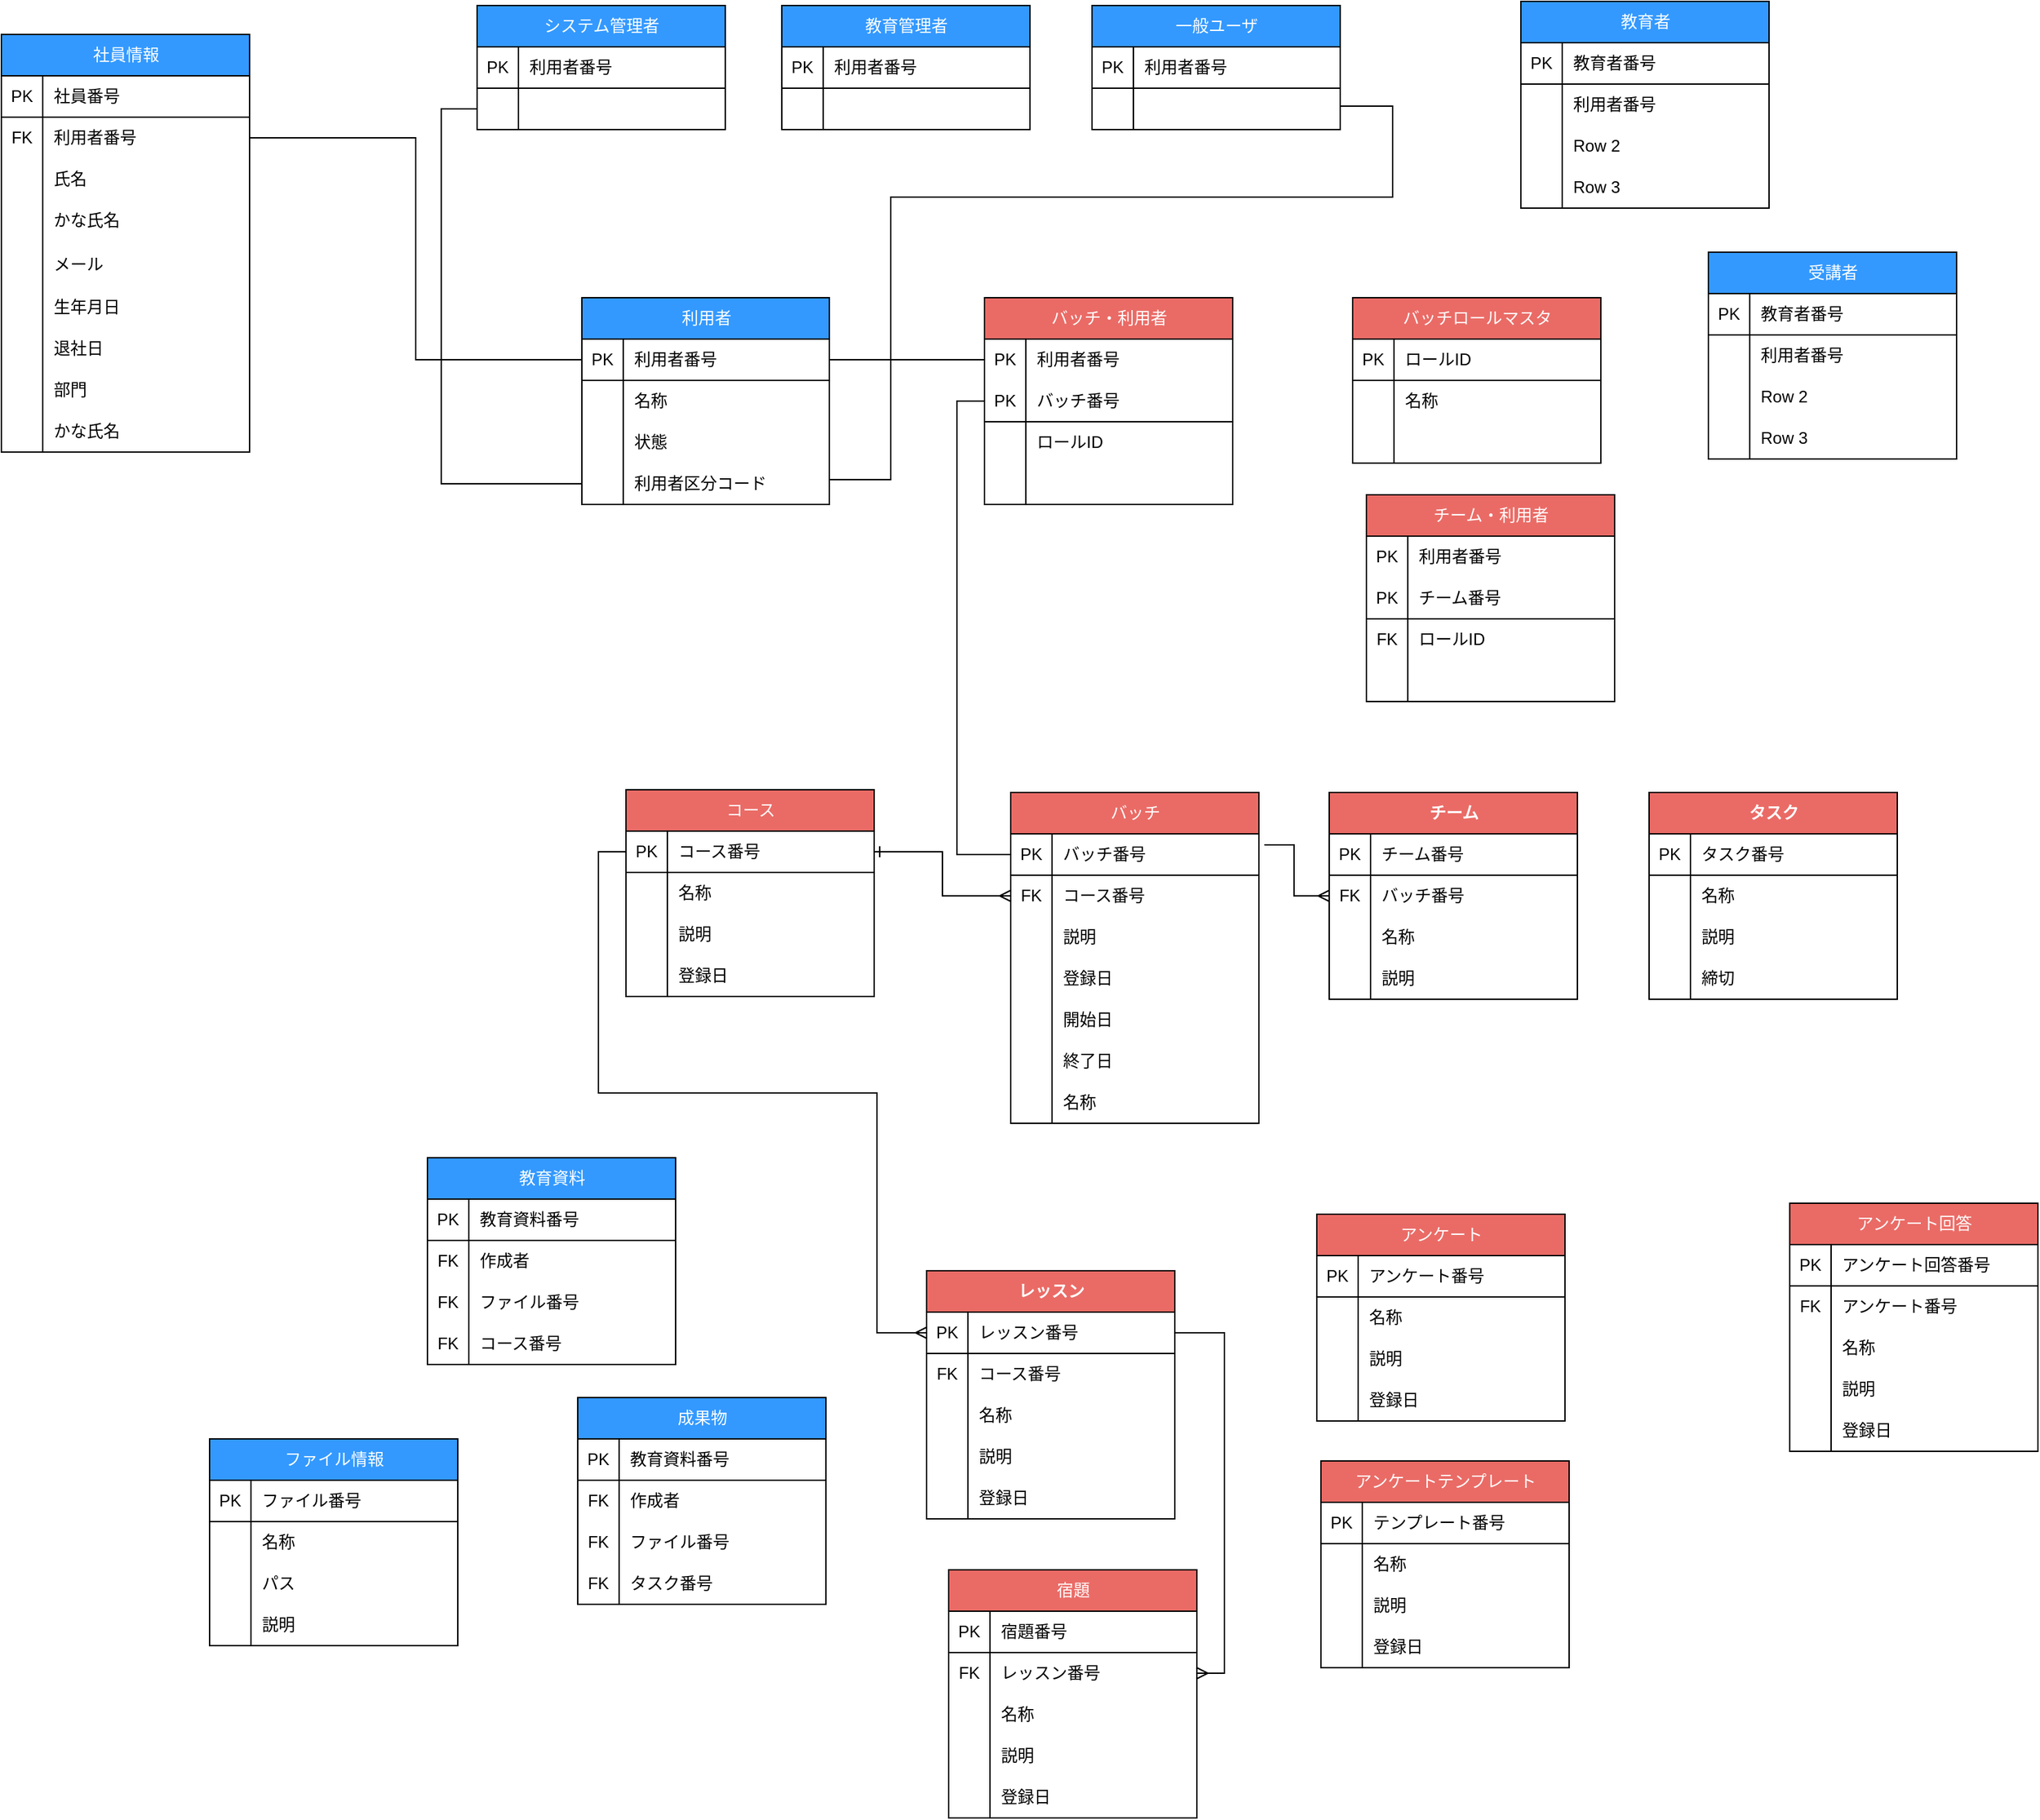 <mxfile version="22.1.3" type="github">
  <diagram name="Trang-1" id="X79Ox1DuiPso4oo0BL1V">
    <mxGraphModel dx="1366" dy="725" grid="0" gridSize="10" guides="1" tooltips="1" connect="1" arrows="0" fold="1" page="1" pageScale="1" pageWidth="2336" pageHeight="1654" background="#FFFFFF" math="0" shadow="0">
      <root>
        <mxCell id="0" />
        <mxCell id="1" parent="0" />
        <mxCell id="NmTJ-leTnUmGJCFdobAK-91" value="&lt;font style=&quot;font-weight: normal;&quot; color=&quot;#ffffff&quot;&gt;利用者&lt;/font&gt;" style="shape=table;startSize=30;container=1;collapsible=1;childLayout=tableLayout;fixedRows=1;rowLines=0;fontStyle=1;align=center;resizeLast=1;html=1;strokeColor=#000000;fillColor=#3399FF;" parent="1" vertex="1">
          <mxGeometry x="500" y="237" width="179.476" height="150" as="geometry">
            <mxRectangle x="500" y="237" width="65" height="30" as="alternateBounds" />
          </mxGeometry>
        </mxCell>
        <mxCell id="NmTJ-leTnUmGJCFdobAK-92" value="" style="shape=tableRow;horizontal=0;startSize=0;swimlaneHead=0;swimlaneBody=0;fillColor=none;collapsible=0;dropTarget=0;points=[[0,0.5],[1,0.5]];portConstraint=eastwest;top=0;left=0;right=0;bottom=1;strokeColor=#000000;fontColor=#000000;" parent="NmTJ-leTnUmGJCFdobAK-91" vertex="1">
          <mxGeometry y="30" width="179.476" height="30" as="geometry" />
        </mxCell>
        <mxCell id="NmTJ-leTnUmGJCFdobAK-93" value="&lt;font style=&quot;font-weight: normal;&quot;&gt;PK&lt;/font&gt;" style="shape=partialRectangle;connectable=0;fillColor=none;top=0;left=0;bottom=0;right=0;fontStyle=1;overflow=hidden;whiteSpace=wrap;html=1;fontColor=#000000;" parent="NmTJ-leTnUmGJCFdobAK-92" vertex="1">
          <mxGeometry width="30" height="30" as="geometry">
            <mxRectangle width="30" height="30" as="alternateBounds" />
          </mxGeometry>
        </mxCell>
        <mxCell id="NmTJ-leTnUmGJCFdobAK-94" value="&lt;span style=&quot;font-weight: normal;&quot;&gt;利用者番号&lt;/span&gt;" style="shape=partialRectangle;connectable=0;fillColor=none;top=0;left=0;bottom=0;right=0;align=left;spacingLeft=6;fontStyle=1;overflow=hidden;whiteSpace=wrap;html=1;fontColor=#000000;" parent="NmTJ-leTnUmGJCFdobAK-92" vertex="1">
          <mxGeometry x="30" width="149.476" height="30" as="geometry">
            <mxRectangle width="149.476" height="30" as="alternateBounds" />
          </mxGeometry>
        </mxCell>
        <mxCell id="NmTJ-leTnUmGJCFdobAK-95" value="" style="shape=tableRow;horizontal=0;startSize=0;swimlaneHead=0;swimlaneBody=0;fillColor=none;collapsible=0;dropTarget=0;points=[[0,0.5],[1,0.5]];portConstraint=eastwest;top=0;left=0;right=0;bottom=0;fontColor=#000000;" parent="NmTJ-leTnUmGJCFdobAK-91" vertex="1">
          <mxGeometry y="60" width="179.476" height="30" as="geometry" />
        </mxCell>
        <mxCell id="NmTJ-leTnUmGJCFdobAK-96" value="" style="shape=partialRectangle;connectable=0;fillColor=none;top=0;left=0;bottom=0;right=0;editable=1;overflow=hidden;whiteSpace=wrap;html=1;" parent="NmTJ-leTnUmGJCFdobAK-95" vertex="1">
          <mxGeometry width="30" height="30" as="geometry">
            <mxRectangle width="30" height="30" as="alternateBounds" />
          </mxGeometry>
        </mxCell>
        <mxCell id="NmTJ-leTnUmGJCFdobAK-97" value="名称" style="shape=partialRectangle;connectable=0;fillColor=none;top=0;left=0;bottom=0;right=0;align=left;spacingLeft=6;overflow=hidden;whiteSpace=wrap;html=1;fontColor=#000000;" parent="NmTJ-leTnUmGJCFdobAK-95" vertex="1">
          <mxGeometry x="30" width="149.476" height="30" as="geometry">
            <mxRectangle width="149.476" height="30" as="alternateBounds" />
          </mxGeometry>
        </mxCell>
        <mxCell id="NmTJ-leTnUmGJCFdobAK-98" value="" style="shape=tableRow;horizontal=0;startSize=0;swimlaneHead=0;swimlaneBody=0;fillColor=none;collapsible=0;dropTarget=0;points=[[0,0.5],[1,0.5]];portConstraint=eastwest;top=0;left=0;right=0;bottom=0;fontColor=#000000;" parent="NmTJ-leTnUmGJCFdobAK-91" vertex="1">
          <mxGeometry y="90" width="179.476" height="30" as="geometry" />
        </mxCell>
        <mxCell id="NmTJ-leTnUmGJCFdobAK-99" value="" style="shape=partialRectangle;connectable=0;fillColor=none;top=0;left=0;bottom=0;right=0;editable=1;overflow=hidden;whiteSpace=wrap;html=1;" parent="NmTJ-leTnUmGJCFdobAK-98" vertex="1">
          <mxGeometry width="30" height="30" as="geometry">
            <mxRectangle width="30" height="30" as="alternateBounds" />
          </mxGeometry>
        </mxCell>
        <mxCell id="NmTJ-leTnUmGJCFdobAK-100" value="状態" style="shape=partialRectangle;connectable=0;fillColor=none;top=0;left=0;bottom=0;right=0;align=left;spacingLeft=6;overflow=hidden;whiteSpace=wrap;html=1;fontColor=#000000;" parent="NmTJ-leTnUmGJCFdobAK-98" vertex="1">
          <mxGeometry x="30" width="149.476" height="30" as="geometry">
            <mxRectangle width="149.476" height="30" as="alternateBounds" />
          </mxGeometry>
        </mxCell>
        <mxCell id="NmTJ-leTnUmGJCFdobAK-101" value="" style="shape=tableRow;horizontal=0;startSize=0;swimlaneHead=0;swimlaneBody=0;fillColor=none;collapsible=0;dropTarget=0;points=[[0,0.5],[1,0.5]];portConstraint=eastwest;top=0;left=0;right=0;bottom=0;fontColor=#000000;" parent="NmTJ-leTnUmGJCFdobAK-91" vertex="1">
          <mxGeometry y="120" width="179.476" height="30" as="geometry" />
        </mxCell>
        <mxCell id="NmTJ-leTnUmGJCFdobAK-102" value="" style="shape=partialRectangle;connectable=0;fillColor=none;top=0;left=0;bottom=0;right=0;editable=1;overflow=hidden;whiteSpace=wrap;html=1;" parent="NmTJ-leTnUmGJCFdobAK-101" vertex="1">
          <mxGeometry width="30" height="30" as="geometry">
            <mxRectangle width="30" height="30" as="alternateBounds" />
          </mxGeometry>
        </mxCell>
        <mxCell id="NmTJ-leTnUmGJCFdobAK-103" value="利用者区分コード" style="shape=partialRectangle;connectable=0;fillColor=none;top=0;left=0;bottom=0;right=0;align=left;spacingLeft=6;overflow=hidden;whiteSpace=wrap;html=1;fontColor=#000000;" parent="NmTJ-leTnUmGJCFdobAK-101" vertex="1">
          <mxGeometry x="30" width="149.476" height="30" as="geometry">
            <mxRectangle width="149.476" height="30" as="alternateBounds" />
          </mxGeometry>
        </mxCell>
        <mxCell id="NmTJ-leTnUmGJCFdobAK-104" value="&lt;font style=&quot;background-color: rgb(234, 107, 102); font-weight: normal;&quot;&gt;コース&lt;/font&gt;" style="shape=table;startSize=30;container=1;collapsible=1;childLayout=tableLayout;fixedRows=1;rowLines=0;fontStyle=1;align=center;resizeLast=1;html=1;strokeColor=#000000;fillColor=#EA6B66;fontColor=#ffffff;" parent="1" vertex="1">
          <mxGeometry x="532" y="594" width="180" height="150" as="geometry">
            <mxRectangle x="321" y="340" width="65" height="30" as="alternateBounds" />
          </mxGeometry>
        </mxCell>
        <mxCell id="NmTJ-leTnUmGJCFdobAK-105" value="" style="shape=tableRow;horizontal=0;startSize=0;swimlaneHead=0;swimlaneBody=0;fillColor=none;collapsible=0;dropTarget=0;points=[[0,0.5],[1,0.5]];portConstraint=eastwest;top=0;left=0;right=0;bottom=1;strokeColor=#000000;fontColor=#ffffff;" parent="NmTJ-leTnUmGJCFdobAK-104" vertex="1">
          <mxGeometry y="30" width="180" height="30" as="geometry" />
        </mxCell>
        <mxCell id="NmTJ-leTnUmGJCFdobAK-106" value="&lt;font&gt;PK&lt;/font&gt;" style="shape=partialRectangle;connectable=0;fillColor=none;top=0;left=0;bottom=0;right=0;fontStyle=0;overflow=hidden;whiteSpace=wrap;html=1;fontColor=#000000;" parent="NmTJ-leTnUmGJCFdobAK-105" vertex="1">
          <mxGeometry width="30" height="30" as="geometry">
            <mxRectangle width="30" height="30" as="alternateBounds" />
          </mxGeometry>
        </mxCell>
        <mxCell id="NmTJ-leTnUmGJCFdobAK-107" value="&lt;span style=&quot;font-weight: normal;&quot;&gt;コース番号&lt;/span&gt;&lt;span data-lucid-content=&quot;{&amp;quot;t&amp;quot;:&amp;quot;コースID&amp;quot;,&amp;quot;m&amp;quot;:[{&amp;quot;s&amp;quot;:0,&amp;quot;n&amp;quot;:&amp;quot;c&amp;quot;,&amp;quot;v&amp;quot;:&amp;quot;#333333ff&amp;quot;,&amp;quot;e&amp;quot;:5},{&amp;quot;s&amp;quot;:0,&amp;quot;n&amp;quot;:&amp;quot;fc&amp;quot;,&amp;quot;v&amp;quot;:&amp;quot;Oblique&amp;quot;,&amp;quot;e&amp;quot;:5},{&amp;quot;s&amp;quot;:0,&amp;quot;n&amp;quot;:&amp;quot;fid&amp;quot;,&amp;quot;v&amp;quot;:8,&amp;quot;e&amp;quot;:5},{&amp;quot;s&amp;quot;:0,&amp;quot;n&amp;quot;:&amp;quot;i&amp;quot;,&amp;quot;v&amp;quot;:true,&amp;quot;e&amp;quot;:5}]}&quot; data-lucid-type=&quot;application/vnd.lucid.text&quot;&gt;&lt;/span&gt;" style="shape=partialRectangle;connectable=0;fillColor=none;top=0;left=0;bottom=0;right=0;align=left;spacingLeft=6;fontStyle=1;overflow=hidden;whiteSpace=wrap;html=1;fontColor=#000000;" parent="NmTJ-leTnUmGJCFdobAK-105" vertex="1">
          <mxGeometry x="30" width="150" height="30" as="geometry">
            <mxRectangle width="150" height="30" as="alternateBounds" />
          </mxGeometry>
        </mxCell>
        <mxCell id="NmTJ-leTnUmGJCFdobAK-108" value="" style="shape=tableRow;horizontal=0;startSize=0;swimlaneHead=0;swimlaneBody=0;fillColor=none;collapsible=0;dropTarget=0;points=[[0,0.5],[1,0.5]];portConstraint=eastwest;top=0;left=0;right=0;bottom=0;" parent="NmTJ-leTnUmGJCFdobAK-104" vertex="1">
          <mxGeometry y="60" width="180" height="30" as="geometry" />
        </mxCell>
        <mxCell id="NmTJ-leTnUmGJCFdobAK-109" value="" style="shape=partialRectangle;connectable=0;fillColor=none;top=0;left=0;bottom=0;right=0;editable=1;overflow=hidden;whiteSpace=wrap;html=1;" parent="NmTJ-leTnUmGJCFdobAK-108" vertex="1">
          <mxGeometry width="30" height="30" as="geometry">
            <mxRectangle width="30" height="30" as="alternateBounds" />
          </mxGeometry>
        </mxCell>
        <mxCell id="NmTJ-leTnUmGJCFdobAK-110" value="名称" style="shape=partialRectangle;connectable=0;fillColor=none;top=0;left=0;bottom=0;right=0;align=left;spacingLeft=6;overflow=hidden;whiteSpace=wrap;html=1;fontColor=#000000;" parent="NmTJ-leTnUmGJCFdobAK-108" vertex="1">
          <mxGeometry x="30" width="150" height="30" as="geometry">
            <mxRectangle width="150" height="30" as="alternateBounds" />
          </mxGeometry>
        </mxCell>
        <mxCell id="NmTJ-leTnUmGJCFdobAK-111" value="" style="shape=tableRow;horizontal=0;startSize=0;swimlaneHead=0;swimlaneBody=0;fillColor=none;collapsible=0;dropTarget=0;points=[[0,0.5],[1,0.5]];portConstraint=eastwest;top=0;left=0;right=0;bottom=0;" parent="NmTJ-leTnUmGJCFdobAK-104" vertex="1">
          <mxGeometry y="90" width="180" height="30" as="geometry" />
        </mxCell>
        <mxCell id="NmTJ-leTnUmGJCFdobAK-112" value="" style="shape=partialRectangle;connectable=0;fillColor=none;top=0;left=0;bottom=0;right=0;editable=1;overflow=hidden;whiteSpace=wrap;html=1;" parent="NmTJ-leTnUmGJCFdobAK-111" vertex="1">
          <mxGeometry width="30" height="30" as="geometry">
            <mxRectangle width="30" height="30" as="alternateBounds" />
          </mxGeometry>
        </mxCell>
        <mxCell id="NmTJ-leTnUmGJCFdobAK-113" value="説明" style="shape=partialRectangle;connectable=0;fillColor=none;top=0;left=0;bottom=0;right=0;align=left;spacingLeft=6;overflow=hidden;whiteSpace=wrap;html=1;fontColor=#000000;" parent="NmTJ-leTnUmGJCFdobAK-111" vertex="1">
          <mxGeometry x="30" width="150" height="30" as="geometry">
            <mxRectangle width="150" height="30" as="alternateBounds" />
          </mxGeometry>
        </mxCell>
        <mxCell id="NmTJ-leTnUmGJCFdobAK-114" value="" style="shape=tableRow;horizontal=0;startSize=0;swimlaneHead=0;swimlaneBody=0;fillColor=none;collapsible=0;dropTarget=0;points=[[0,0.5],[1,0.5]];portConstraint=eastwest;top=0;left=0;right=0;bottom=0;" parent="NmTJ-leTnUmGJCFdobAK-104" vertex="1">
          <mxGeometry y="120" width="180" height="30" as="geometry" />
        </mxCell>
        <mxCell id="NmTJ-leTnUmGJCFdobAK-115" value="" style="shape=partialRectangle;connectable=0;fillColor=none;top=0;left=0;bottom=0;right=0;editable=1;overflow=hidden;whiteSpace=wrap;html=1;fontColor=#ffffff;" parent="NmTJ-leTnUmGJCFdobAK-114" vertex="1">
          <mxGeometry width="30" height="30" as="geometry">
            <mxRectangle width="30" height="30" as="alternateBounds" />
          </mxGeometry>
        </mxCell>
        <mxCell id="NmTJ-leTnUmGJCFdobAK-116" value="登録日" style="shape=partialRectangle;connectable=0;fillColor=none;top=0;left=0;bottom=0;right=0;align=left;spacingLeft=6;overflow=hidden;whiteSpace=wrap;html=1;fontColor=#000000;" parent="NmTJ-leTnUmGJCFdobAK-114" vertex="1">
          <mxGeometry x="30" width="150" height="30" as="geometry">
            <mxRectangle width="150" height="30" as="alternateBounds" />
          </mxGeometry>
        </mxCell>
        <mxCell id="NmTJ-leTnUmGJCFdobAK-117" value="&lt;font style=&quot;font-weight: normal;&quot; color=&quot;#ffffff&quot;&gt;バッチ&lt;/font&gt;" style="shape=table;startSize=30;container=1;collapsible=1;childLayout=tableLayout;fixedRows=1;rowLines=0;fontStyle=1;align=center;resizeLast=1;html=1;strokeColor=#000000;fillColor=#EA6B66;" parent="1" vertex="1">
          <mxGeometry x="811" y="596" width="180" height="240" as="geometry">
            <mxRectangle x="321" y="340" width="65" height="30" as="alternateBounds" />
          </mxGeometry>
        </mxCell>
        <mxCell id="NmTJ-leTnUmGJCFdobAK-118" value="" style="shape=tableRow;horizontal=0;startSize=0;swimlaneHead=0;swimlaneBody=0;fillColor=none;collapsible=0;dropTarget=0;points=[[0,0.5],[1,0.5]];portConstraint=eastwest;top=0;left=0;right=0;bottom=1;strokeColor=#000000;fontColor=#ffffff;" parent="NmTJ-leTnUmGJCFdobAK-117" vertex="1">
          <mxGeometry y="30" width="180" height="30" as="geometry" />
        </mxCell>
        <mxCell id="NmTJ-leTnUmGJCFdobAK-119" value="&lt;font&gt;PK&lt;/font&gt;" style="shape=partialRectangle;connectable=0;fillColor=none;top=0;left=0;bottom=0;right=0;fontStyle=0;overflow=hidden;whiteSpace=wrap;html=1;fontColor=#000000;" parent="NmTJ-leTnUmGJCFdobAK-118" vertex="1">
          <mxGeometry width="30" height="30" as="geometry">
            <mxRectangle width="30" height="30" as="alternateBounds" />
          </mxGeometry>
        </mxCell>
        <mxCell id="NmTJ-leTnUmGJCFdobAK-120" value="&lt;span style=&quot;font-weight: normal;&quot;&gt;バッチ番号&lt;/span&gt;&lt;span data-lucid-content=&quot;{&amp;quot;t&amp;quot;:&amp;quot;コースID&amp;quot;,&amp;quot;m&amp;quot;:[{&amp;quot;s&amp;quot;:0,&amp;quot;n&amp;quot;:&amp;quot;c&amp;quot;,&amp;quot;v&amp;quot;:&amp;quot;#333333ff&amp;quot;,&amp;quot;e&amp;quot;:5},{&amp;quot;s&amp;quot;:0,&amp;quot;n&amp;quot;:&amp;quot;fc&amp;quot;,&amp;quot;v&amp;quot;:&amp;quot;Oblique&amp;quot;,&amp;quot;e&amp;quot;:5},{&amp;quot;s&amp;quot;:0,&amp;quot;n&amp;quot;:&amp;quot;fid&amp;quot;,&amp;quot;v&amp;quot;:8,&amp;quot;e&amp;quot;:5},{&amp;quot;s&amp;quot;:0,&amp;quot;n&amp;quot;:&amp;quot;i&amp;quot;,&amp;quot;v&amp;quot;:true,&amp;quot;e&amp;quot;:5}]}&quot; data-lucid-type=&quot;application/vnd.lucid.text&quot;&gt;&lt;/span&gt;" style="shape=partialRectangle;connectable=0;fillColor=none;top=0;left=0;bottom=0;right=0;align=left;spacingLeft=6;fontStyle=1;overflow=hidden;whiteSpace=wrap;html=1;fontColor=#000000;" parent="NmTJ-leTnUmGJCFdobAK-118" vertex="1">
          <mxGeometry x="30" width="150" height="30" as="geometry">
            <mxRectangle width="150" height="30" as="alternateBounds" />
          </mxGeometry>
        </mxCell>
        <mxCell id="NmTJ-leTnUmGJCFdobAK-121" value="" style="shape=tableRow;horizontal=0;startSize=0;swimlaneHead=0;swimlaneBody=0;fillColor=none;collapsible=0;dropTarget=0;points=[[0,0.5],[1,0.5]];portConstraint=eastwest;top=0;left=0;right=0;bottom=0;" parent="NmTJ-leTnUmGJCFdobAK-117" vertex="1">
          <mxGeometry y="60" width="180" height="30" as="geometry" />
        </mxCell>
        <mxCell id="NmTJ-leTnUmGJCFdobAK-122" value="FK" style="shape=partialRectangle;connectable=0;fillColor=none;top=0;left=0;bottom=0;right=0;editable=1;overflow=hidden;whiteSpace=wrap;html=1;" parent="NmTJ-leTnUmGJCFdobAK-121" vertex="1">
          <mxGeometry width="30" height="30" as="geometry">
            <mxRectangle width="30" height="30" as="alternateBounds" />
          </mxGeometry>
        </mxCell>
        <mxCell id="NmTJ-leTnUmGJCFdobAK-123" value="コース番号" style="shape=partialRectangle;connectable=0;fillColor=none;top=0;left=0;bottom=0;right=0;align=left;spacingLeft=6;overflow=hidden;whiteSpace=wrap;html=1;fontColor=#000000;" parent="NmTJ-leTnUmGJCFdobAK-121" vertex="1">
          <mxGeometry x="30" width="150" height="30" as="geometry">
            <mxRectangle width="150" height="30" as="alternateBounds" />
          </mxGeometry>
        </mxCell>
        <mxCell id="NmTJ-leTnUmGJCFdobAK-124" value="" style="shape=tableRow;horizontal=0;startSize=0;swimlaneHead=0;swimlaneBody=0;fillColor=none;collapsible=0;dropTarget=0;points=[[0,0.5],[1,0.5]];portConstraint=eastwest;top=0;left=0;right=0;bottom=0;" parent="NmTJ-leTnUmGJCFdobAK-117" vertex="1">
          <mxGeometry y="90" width="180" height="30" as="geometry" />
        </mxCell>
        <mxCell id="NmTJ-leTnUmGJCFdobAK-125" value="" style="shape=partialRectangle;connectable=0;fillColor=none;top=0;left=0;bottom=0;right=0;editable=1;overflow=hidden;whiteSpace=wrap;html=1;" parent="NmTJ-leTnUmGJCFdobAK-124" vertex="1">
          <mxGeometry width="30" height="30" as="geometry">
            <mxRectangle width="30" height="30" as="alternateBounds" />
          </mxGeometry>
        </mxCell>
        <mxCell id="NmTJ-leTnUmGJCFdobAK-126" value="説明" style="shape=partialRectangle;connectable=0;fillColor=none;top=0;left=0;bottom=0;right=0;align=left;spacingLeft=6;overflow=hidden;whiteSpace=wrap;html=1;fontColor=#000000;" parent="NmTJ-leTnUmGJCFdobAK-124" vertex="1">
          <mxGeometry x="30" width="150" height="30" as="geometry">
            <mxRectangle width="150" height="30" as="alternateBounds" />
          </mxGeometry>
        </mxCell>
        <mxCell id="NmTJ-leTnUmGJCFdobAK-127" value="" style="shape=tableRow;horizontal=0;startSize=0;swimlaneHead=0;swimlaneBody=0;fillColor=none;collapsible=0;dropTarget=0;points=[[0,0.5],[1,0.5]];portConstraint=eastwest;top=0;left=0;right=0;bottom=0;" parent="NmTJ-leTnUmGJCFdobAK-117" vertex="1">
          <mxGeometry y="120" width="180" height="30" as="geometry" />
        </mxCell>
        <mxCell id="NmTJ-leTnUmGJCFdobAK-128" value="" style="shape=partialRectangle;connectable=0;fillColor=none;top=0;left=0;bottom=0;right=0;editable=1;overflow=hidden;whiteSpace=wrap;html=1;fontColor=#ffffff;" parent="NmTJ-leTnUmGJCFdobAK-127" vertex="1">
          <mxGeometry width="30" height="30" as="geometry">
            <mxRectangle width="30" height="30" as="alternateBounds" />
          </mxGeometry>
        </mxCell>
        <mxCell id="NmTJ-leTnUmGJCFdobAK-129" value="登録日" style="shape=partialRectangle;connectable=0;fillColor=none;top=0;left=0;bottom=0;right=0;align=left;spacingLeft=6;overflow=hidden;whiteSpace=wrap;html=1;fontColor=#000000;" parent="NmTJ-leTnUmGJCFdobAK-127" vertex="1">
          <mxGeometry x="30" width="150" height="30" as="geometry">
            <mxRectangle width="150" height="30" as="alternateBounds" />
          </mxGeometry>
        </mxCell>
        <mxCell id="NmTJ-leTnUmGJCFdobAK-156" style="shape=tableRow;horizontal=0;startSize=0;swimlaneHead=0;swimlaneBody=0;fillColor=none;collapsible=0;dropTarget=0;points=[[0,0.5],[1,0.5]];portConstraint=eastwest;top=0;left=0;right=0;bottom=0;" parent="NmTJ-leTnUmGJCFdobAK-117" vertex="1">
          <mxGeometry y="150" width="180" height="30" as="geometry" />
        </mxCell>
        <mxCell id="NmTJ-leTnUmGJCFdobAK-157" style="shape=partialRectangle;connectable=0;fillColor=none;top=0;left=0;bottom=0;right=0;editable=1;overflow=hidden;whiteSpace=wrap;html=1;fontColor=#ffffff;" parent="NmTJ-leTnUmGJCFdobAK-156" vertex="1">
          <mxGeometry width="30" height="30" as="geometry">
            <mxRectangle width="30" height="30" as="alternateBounds" />
          </mxGeometry>
        </mxCell>
        <mxCell id="NmTJ-leTnUmGJCFdobAK-158" value="開始日" style="shape=partialRectangle;connectable=0;fillColor=none;top=0;left=0;bottom=0;right=0;align=left;spacingLeft=6;overflow=hidden;whiteSpace=wrap;html=1;fontColor=#000000;" parent="NmTJ-leTnUmGJCFdobAK-156" vertex="1">
          <mxGeometry x="30" width="150" height="30" as="geometry">
            <mxRectangle width="150" height="30" as="alternateBounds" />
          </mxGeometry>
        </mxCell>
        <mxCell id="NmTJ-leTnUmGJCFdobAK-159" style="shape=tableRow;horizontal=0;startSize=0;swimlaneHead=0;swimlaneBody=0;fillColor=none;collapsible=0;dropTarget=0;points=[[0,0.5],[1,0.5]];portConstraint=eastwest;top=0;left=0;right=0;bottom=0;" parent="NmTJ-leTnUmGJCFdobAK-117" vertex="1">
          <mxGeometry y="180" width="180" height="30" as="geometry" />
        </mxCell>
        <mxCell id="NmTJ-leTnUmGJCFdobAK-160" style="shape=partialRectangle;connectable=0;fillColor=none;top=0;left=0;bottom=0;right=0;editable=1;overflow=hidden;whiteSpace=wrap;html=1;fontColor=#ffffff;" parent="NmTJ-leTnUmGJCFdobAK-159" vertex="1">
          <mxGeometry width="30" height="30" as="geometry">
            <mxRectangle width="30" height="30" as="alternateBounds" />
          </mxGeometry>
        </mxCell>
        <mxCell id="NmTJ-leTnUmGJCFdobAK-161" value="終了日" style="shape=partialRectangle;connectable=0;fillColor=none;top=0;left=0;bottom=0;right=0;align=left;spacingLeft=6;overflow=hidden;whiteSpace=wrap;html=1;fontColor=#000000;" parent="NmTJ-leTnUmGJCFdobAK-159" vertex="1">
          <mxGeometry x="30" width="150" height="30" as="geometry">
            <mxRectangle width="150" height="30" as="alternateBounds" />
          </mxGeometry>
        </mxCell>
        <mxCell id="Ry9QWF9dIS9Fo0e99qNZ-1" value="" style="shape=tableRow;horizontal=0;startSize=0;swimlaneHead=0;swimlaneBody=0;fillColor=none;collapsible=0;dropTarget=0;points=[[0,0.5],[1,0.5]];portConstraint=eastwest;top=0;left=0;right=0;bottom=0;" vertex="1" parent="NmTJ-leTnUmGJCFdobAK-117">
          <mxGeometry y="210" width="180" height="30" as="geometry" />
        </mxCell>
        <mxCell id="Ry9QWF9dIS9Fo0e99qNZ-2" value="" style="shape=partialRectangle;connectable=0;fillColor=none;top=0;left=0;bottom=0;right=0;editable=1;overflow=hidden;whiteSpace=wrap;html=1;" vertex="1" parent="Ry9QWF9dIS9Fo0e99qNZ-1">
          <mxGeometry width="30" height="30" as="geometry">
            <mxRectangle width="30" height="30" as="alternateBounds" />
          </mxGeometry>
        </mxCell>
        <mxCell id="Ry9QWF9dIS9Fo0e99qNZ-3" value="名称" style="shape=partialRectangle;connectable=0;fillColor=none;top=0;left=0;bottom=0;right=0;align=left;spacingLeft=6;overflow=hidden;whiteSpace=wrap;html=1;fontColor=#000000;" vertex="1" parent="Ry9QWF9dIS9Fo0e99qNZ-1">
          <mxGeometry x="30" width="150" height="30" as="geometry">
            <mxRectangle width="150" height="30" as="alternateBounds" />
          </mxGeometry>
        </mxCell>
        <mxCell id="NmTJ-leTnUmGJCFdobAK-130" value="&lt;font color=&quot;#ffffff&quot;&gt;チーム&lt;/font&gt;" style="shape=table;startSize=30;container=1;collapsible=1;childLayout=tableLayout;fixedRows=1;rowLines=0;fontStyle=1;align=center;resizeLast=1;html=1;strokeColor=#000000;fillColor=#EA6B66;" parent="1" vertex="1">
          <mxGeometry x="1042" y="596" width="180" height="150" as="geometry">
            <mxRectangle x="321" y="340" width="65" height="30" as="alternateBounds" />
          </mxGeometry>
        </mxCell>
        <mxCell id="NmTJ-leTnUmGJCFdobAK-131" value="" style="shape=tableRow;horizontal=0;startSize=0;swimlaneHead=0;swimlaneBody=0;fillColor=none;collapsible=0;dropTarget=0;points=[[0,0.5],[1,0.5]];portConstraint=eastwest;top=0;left=0;right=0;bottom=1;strokeColor=#000000;fontColor=#ffffff;" parent="NmTJ-leTnUmGJCFdobAK-130" vertex="1">
          <mxGeometry y="30" width="180" height="30" as="geometry" />
        </mxCell>
        <mxCell id="NmTJ-leTnUmGJCFdobAK-132" value="&lt;font&gt;PK&lt;/font&gt;" style="shape=partialRectangle;connectable=0;fillColor=none;top=0;left=0;bottom=0;right=0;fontStyle=0;overflow=hidden;whiteSpace=wrap;html=1;fontColor=#000000;" parent="NmTJ-leTnUmGJCFdobAK-131" vertex="1">
          <mxGeometry width="30" height="30" as="geometry">
            <mxRectangle width="30" height="30" as="alternateBounds" />
          </mxGeometry>
        </mxCell>
        <mxCell id="NmTJ-leTnUmGJCFdobAK-133" value="&lt;span style=&quot;font-weight: normal;&quot;&gt;チーム番号&lt;/span&gt;&lt;span data-lucid-content=&quot;{&amp;quot;t&amp;quot;:&amp;quot;コースID&amp;quot;,&amp;quot;m&amp;quot;:[{&amp;quot;s&amp;quot;:0,&amp;quot;n&amp;quot;:&amp;quot;c&amp;quot;,&amp;quot;v&amp;quot;:&amp;quot;#333333ff&amp;quot;,&amp;quot;e&amp;quot;:5},{&amp;quot;s&amp;quot;:0,&amp;quot;n&amp;quot;:&amp;quot;fc&amp;quot;,&amp;quot;v&amp;quot;:&amp;quot;Oblique&amp;quot;,&amp;quot;e&amp;quot;:5},{&amp;quot;s&amp;quot;:0,&amp;quot;n&amp;quot;:&amp;quot;fid&amp;quot;,&amp;quot;v&amp;quot;:8,&amp;quot;e&amp;quot;:5},{&amp;quot;s&amp;quot;:0,&amp;quot;n&amp;quot;:&amp;quot;i&amp;quot;,&amp;quot;v&amp;quot;:true,&amp;quot;e&amp;quot;:5}]}&quot; data-lucid-type=&quot;application/vnd.lucid.text&quot;&gt;&lt;/span&gt;" style="shape=partialRectangle;connectable=0;fillColor=none;top=0;left=0;bottom=0;right=0;align=left;spacingLeft=6;fontStyle=1;overflow=hidden;whiteSpace=wrap;html=1;fontColor=#000000;" parent="NmTJ-leTnUmGJCFdobAK-131" vertex="1">
          <mxGeometry x="30" width="150" height="30" as="geometry">
            <mxRectangle width="150" height="30" as="alternateBounds" />
          </mxGeometry>
        </mxCell>
        <mxCell id="NmTJ-leTnUmGJCFdobAK-140" value="" style="shape=tableRow;horizontal=0;startSize=0;swimlaneHead=0;swimlaneBody=0;fillColor=none;collapsible=0;dropTarget=0;points=[[0,0.5],[1,0.5]];portConstraint=eastwest;top=0;left=0;right=0;bottom=0;" parent="NmTJ-leTnUmGJCFdobAK-130" vertex="1">
          <mxGeometry y="60" width="180" height="30" as="geometry" />
        </mxCell>
        <mxCell id="NmTJ-leTnUmGJCFdobAK-141" value="FK" style="shape=partialRectangle;connectable=0;fillColor=none;top=0;left=0;bottom=0;right=0;editable=1;overflow=hidden;whiteSpace=wrap;html=1;" parent="NmTJ-leTnUmGJCFdobAK-140" vertex="1">
          <mxGeometry width="30" height="30" as="geometry">
            <mxRectangle width="30" height="30" as="alternateBounds" />
          </mxGeometry>
        </mxCell>
        <mxCell id="NmTJ-leTnUmGJCFdobAK-142" value="バッチ番号" style="shape=partialRectangle;connectable=0;fillColor=none;top=0;left=0;bottom=0;right=0;align=left;spacingLeft=6;overflow=hidden;whiteSpace=wrap;html=1;fontColor=#000000;" parent="NmTJ-leTnUmGJCFdobAK-140" vertex="1">
          <mxGeometry x="30" width="150" height="30" as="geometry">
            <mxRectangle width="150" height="30" as="alternateBounds" />
          </mxGeometry>
        </mxCell>
        <mxCell id="NmTJ-leTnUmGJCFdobAK-134" value="" style="shape=tableRow;horizontal=0;startSize=0;swimlaneHead=0;swimlaneBody=0;fillColor=none;collapsible=0;dropTarget=0;points=[[0,0.5],[1,0.5]];portConstraint=eastwest;top=0;left=0;right=0;bottom=0;" parent="NmTJ-leTnUmGJCFdobAK-130" vertex="1">
          <mxGeometry y="90" width="180" height="30" as="geometry" />
        </mxCell>
        <mxCell id="NmTJ-leTnUmGJCFdobAK-135" value="" style="shape=partialRectangle;connectable=0;fillColor=none;top=0;left=0;bottom=0;right=0;editable=1;overflow=hidden;whiteSpace=wrap;html=1;" parent="NmTJ-leTnUmGJCFdobAK-134" vertex="1">
          <mxGeometry width="30" height="30" as="geometry">
            <mxRectangle width="30" height="30" as="alternateBounds" />
          </mxGeometry>
        </mxCell>
        <mxCell id="NmTJ-leTnUmGJCFdobAK-136" value="名称" style="shape=partialRectangle;connectable=0;fillColor=none;top=0;left=0;bottom=0;right=0;align=left;spacingLeft=6;overflow=hidden;whiteSpace=wrap;html=1;fontColor=#000000;" parent="NmTJ-leTnUmGJCFdobAK-134" vertex="1">
          <mxGeometry x="30" width="150" height="30" as="geometry">
            <mxRectangle width="150" height="30" as="alternateBounds" />
          </mxGeometry>
        </mxCell>
        <mxCell id="NmTJ-leTnUmGJCFdobAK-137" value="" style="shape=tableRow;horizontal=0;startSize=0;swimlaneHead=0;swimlaneBody=0;fillColor=none;collapsible=0;dropTarget=0;points=[[0,0.5],[1,0.5]];portConstraint=eastwest;top=0;left=0;right=0;bottom=0;" parent="NmTJ-leTnUmGJCFdobAK-130" vertex="1">
          <mxGeometry y="120" width="180" height="30" as="geometry" />
        </mxCell>
        <mxCell id="NmTJ-leTnUmGJCFdobAK-138" value="" style="shape=partialRectangle;connectable=0;fillColor=none;top=0;left=0;bottom=0;right=0;editable=1;overflow=hidden;whiteSpace=wrap;html=1;" parent="NmTJ-leTnUmGJCFdobAK-137" vertex="1">
          <mxGeometry width="30" height="30" as="geometry">
            <mxRectangle width="30" height="30" as="alternateBounds" />
          </mxGeometry>
        </mxCell>
        <mxCell id="NmTJ-leTnUmGJCFdobAK-139" value="説明" style="shape=partialRectangle;connectable=0;fillColor=none;top=0;left=0;bottom=0;right=0;align=left;spacingLeft=6;overflow=hidden;whiteSpace=wrap;html=1;fontColor=#000000;" parent="NmTJ-leTnUmGJCFdobAK-137" vertex="1">
          <mxGeometry x="30" width="150" height="30" as="geometry">
            <mxRectangle width="150" height="30" as="alternateBounds" />
          </mxGeometry>
        </mxCell>
        <mxCell id="NmTJ-leTnUmGJCFdobAK-143" value="&lt;font color=&quot;#ffffff&quot;&gt;タスク&lt;/font&gt;" style="shape=table;startSize=30;container=1;collapsible=1;childLayout=tableLayout;fixedRows=1;rowLines=0;fontStyle=1;align=center;resizeLast=1;html=1;strokeColor=#000000;fillColor=#EA6B66;" parent="1" vertex="1">
          <mxGeometry x="1274" y="596" width="180" height="150" as="geometry">
            <mxRectangle x="321" y="340" width="65" height="30" as="alternateBounds" />
          </mxGeometry>
        </mxCell>
        <mxCell id="NmTJ-leTnUmGJCFdobAK-144" value="" style="shape=tableRow;horizontal=0;startSize=0;swimlaneHead=0;swimlaneBody=0;fillColor=none;collapsible=0;dropTarget=0;points=[[0,0.5],[1,0.5]];portConstraint=eastwest;top=0;left=0;right=0;bottom=1;strokeColor=#000000;fontColor=#ffffff;" parent="NmTJ-leTnUmGJCFdobAK-143" vertex="1">
          <mxGeometry y="30" width="180" height="30" as="geometry" />
        </mxCell>
        <mxCell id="NmTJ-leTnUmGJCFdobAK-145" value="&lt;font style=&quot;font-weight: normal;&quot;&gt;PK&lt;/font&gt;" style="shape=partialRectangle;connectable=0;fillColor=none;top=0;left=0;bottom=0;right=0;fontStyle=1;overflow=hidden;whiteSpace=wrap;html=1;fontColor=#000000;" parent="NmTJ-leTnUmGJCFdobAK-144" vertex="1">
          <mxGeometry width="30" height="30" as="geometry">
            <mxRectangle width="30" height="30" as="alternateBounds" />
          </mxGeometry>
        </mxCell>
        <mxCell id="NmTJ-leTnUmGJCFdobAK-146" value="&lt;span style=&quot;font-weight: normal;&quot;&gt;タスク番号&lt;/span&gt;&lt;span data-lucid-content=&quot;{&amp;quot;t&amp;quot;:&amp;quot;コースID&amp;quot;,&amp;quot;m&amp;quot;:[{&amp;quot;s&amp;quot;:0,&amp;quot;n&amp;quot;:&amp;quot;c&amp;quot;,&amp;quot;v&amp;quot;:&amp;quot;#333333ff&amp;quot;,&amp;quot;e&amp;quot;:5},{&amp;quot;s&amp;quot;:0,&amp;quot;n&amp;quot;:&amp;quot;fc&amp;quot;,&amp;quot;v&amp;quot;:&amp;quot;Oblique&amp;quot;,&amp;quot;e&amp;quot;:5},{&amp;quot;s&amp;quot;:0,&amp;quot;n&amp;quot;:&amp;quot;fid&amp;quot;,&amp;quot;v&amp;quot;:8,&amp;quot;e&amp;quot;:5},{&amp;quot;s&amp;quot;:0,&amp;quot;n&amp;quot;:&amp;quot;i&amp;quot;,&amp;quot;v&amp;quot;:true,&amp;quot;e&amp;quot;:5}]}&quot; data-lucid-type=&quot;application/vnd.lucid.text&quot;&gt;&lt;/span&gt;" style="shape=partialRectangle;connectable=0;fillColor=none;top=0;left=0;bottom=0;right=0;align=left;spacingLeft=6;fontStyle=1;overflow=hidden;whiteSpace=wrap;html=1;fontColor=#000000;" parent="NmTJ-leTnUmGJCFdobAK-144" vertex="1">
          <mxGeometry x="30" width="150" height="30" as="geometry">
            <mxRectangle width="150" height="30" as="alternateBounds" />
          </mxGeometry>
        </mxCell>
        <mxCell id="NmTJ-leTnUmGJCFdobAK-147" value="" style="shape=tableRow;horizontal=0;startSize=0;swimlaneHead=0;swimlaneBody=0;fillColor=none;collapsible=0;dropTarget=0;points=[[0,0.5],[1,0.5]];portConstraint=eastwest;top=0;left=0;right=0;bottom=0;" parent="NmTJ-leTnUmGJCFdobAK-143" vertex="1">
          <mxGeometry y="60" width="180" height="30" as="geometry" />
        </mxCell>
        <mxCell id="NmTJ-leTnUmGJCFdobAK-148" value="" style="shape=partialRectangle;connectable=0;fillColor=none;top=0;left=0;bottom=0;right=0;editable=1;overflow=hidden;whiteSpace=wrap;html=1;" parent="NmTJ-leTnUmGJCFdobAK-147" vertex="1">
          <mxGeometry width="30" height="30" as="geometry">
            <mxRectangle width="30" height="30" as="alternateBounds" />
          </mxGeometry>
        </mxCell>
        <mxCell id="NmTJ-leTnUmGJCFdobAK-149" value="名称" style="shape=partialRectangle;connectable=0;fillColor=none;top=0;left=0;bottom=0;right=0;align=left;spacingLeft=6;overflow=hidden;whiteSpace=wrap;html=1;fontColor=#000000;" parent="NmTJ-leTnUmGJCFdobAK-147" vertex="1">
          <mxGeometry x="30" width="150" height="30" as="geometry">
            <mxRectangle width="150" height="30" as="alternateBounds" />
          </mxGeometry>
        </mxCell>
        <mxCell id="NmTJ-leTnUmGJCFdobAK-150" value="" style="shape=tableRow;horizontal=0;startSize=0;swimlaneHead=0;swimlaneBody=0;fillColor=none;collapsible=0;dropTarget=0;points=[[0,0.5],[1,0.5]];portConstraint=eastwest;top=0;left=0;right=0;bottom=0;" parent="NmTJ-leTnUmGJCFdobAK-143" vertex="1">
          <mxGeometry y="90" width="180" height="30" as="geometry" />
        </mxCell>
        <mxCell id="NmTJ-leTnUmGJCFdobAK-151" value="" style="shape=partialRectangle;connectable=0;fillColor=none;top=0;left=0;bottom=0;right=0;editable=1;overflow=hidden;whiteSpace=wrap;html=1;" parent="NmTJ-leTnUmGJCFdobAK-150" vertex="1">
          <mxGeometry width="30" height="30" as="geometry">
            <mxRectangle width="30" height="30" as="alternateBounds" />
          </mxGeometry>
        </mxCell>
        <mxCell id="NmTJ-leTnUmGJCFdobAK-152" value="説明" style="shape=partialRectangle;connectable=0;fillColor=none;top=0;left=0;bottom=0;right=0;align=left;spacingLeft=6;overflow=hidden;whiteSpace=wrap;html=1;fontColor=#000000;" parent="NmTJ-leTnUmGJCFdobAK-150" vertex="1">
          <mxGeometry x="30" width="150" height="30" as="geometry">
            <mxRectangle width="150" height="30" as="alternateBounds" />
          </mxGeometry>
        </mxCell>
        <mxCell id="NmTJ-leTnUmGJCFdobAK-153" value="" style="shape=tableRow;horizontal=0;startSize=0;swimlaneHead=0;swimlaneBody=0;fillColor=none;collapsible=0;dropTarget=0;points=[[0,0.5],[1,0.5]];portConstraint=eastwest;top=0;left=0;right=0;bottom=0;" parent="NmTJ-leTnUmGJCFdobAK-143" vertex="1">
          <mxGeometry y="120" width="180" height="30" as="geometry" />
        </mxCell>
        <mxCell id="NmTJ-leTnUmGJCFdobAK-154" value="" style="shape=partialRectangle;connectable=0;fillColor=none;top=0;left=0;bottom=0;right=0;editable=1;overflow=hidden;whiteSpace=wrap;html=1;" parent="NmTJ-leTnUmGJCFdobAK-153" vertex="1">
          <mxGeometry width="30" height="30" as="geometry">
            <mxRectangle width="30" height="30" as="alternateBounds" />
          </mxGeometry>
        </mxCell>
        <mxCell id="NmTJ-leTnUmGJCFdobAK-155" value="締切" style="shape=partialRectangle;connectable=0;fillColor=none;top=0;left=0;bottom=0;right=0;align=left;spacingLeft=6;overflow=hidden;whiteSpace=wrap;html=1;fontColor=#000000;" parent="NmTJ-leTnUmGJCFdobAK-153" vertex="1">
          <mxGeometry x="30" width="150" height="30" as="geometry">
            <mxRectangle width="150" height="30" as="alternateBounds" />
          </mxGeometry>
        </mxCell>
        <mxCell id="NmTJ-leTnUmGJCFdobAK-175" value="&lt;font style=&quot;font-weight: normal;&quot; color=&quot;#ffffff&quot;&gt;教育者&lt;/font&gt;" style="shape=table;startSize=30;container=1;collapsible=1;childLayout=tableLayout;fixedRows=1;rowLines=0;fontStyle=1;align=center;resizeLast=1;html=1;strokeColor=#000000;fillColor=#3399FF;" parent="1" vertex="1">
          <mxGeometry x="1181" y="22" width="180" height="150" as="geometry">
            <mxRectangle x="321" y="340" width="65" height="30" as="alternateBounds" />
          </mxGeometry>
        </mxCell>
        <mxCell id="NmTJ-leTnUmGJCFdobAK-176" value="" style="shape=tableRow;horizontal=0;startSize=0;swimlaneHead=0;swimlaneBody=0;fillColor=none;collapsible=0;dropTarget=0;points=[[0,0.5],[1,0.5]];portConstraint=eastwest;top=0;left=0;right=0;bottom=1;strokeColor=#000000;fontColor=#ffffff;" parent="NmTJ-leTnUmGJCFdobAK-175" vertex="1">
          <mxGeometry y="30" width="180" height="30" as="geometry" />
        </mxCell>
        <mxCell id="NmTJ-leTnUmGJCFdobAK-177" value="&lt;font style=&quot;font-weight: normal;&quot;&gt;PK&lt;/font&gt;" style="shape=partialRectangle;connectable=0;fillColor=none;top=0;left=0;bottom=0;right=0;fontStyle=1;overflow=hidden;whiteSpace=wrap;html=1;fontColor=#000000;" parent="NmTJ-leTnUmGJCFdobAK-176" vertex="1">
          <mxGeometry width="30" height="30" as="geometry">
            <mxRectangle width="30" height="30" as="alternateBounds" />
          </mxGeometry>
        </mxCell>
        <mxCell id="NmTJ-leTnUmGJCFdobAK-178" value="&lt;span style=&quot;font-weight: normal;&quot;&gt;教育者番号&lt;/span&gt;" style="shape=partialRectangle;connectable=0;fillColor=none;top=0;left=0;bottom=0;right=0;align=left;spacingLeft=6;fontStyle=1;overflow=hidden;whiteSpace=wrap;html=1;fontColor=#000000;" parent="NmTJ-leTnUmGJCFdobAK-176" vertex="1">
          <mxGeometry x="30" width="150" height="30" as="geometry">
            <mxRectangle width="150" height="30" as="alternateBounds" />
          </mxGeometry>
        </mxCell>
        <mxCell id="NmTJ-leTnUmGJCFdobAK-179" value="" style="shape=tableRow;horizontal=0;startSize=0;swimlaneHead=0;swimlaneBody=0;fillColor=none;collapsible=0;dropTarget=0;points=[[0,0.5],[1,0.5]];portConstraint=eastwest;top=0;left=0;right=0;bottom=0;strokeColor=#000000;" parent="NmTJ-leTnUmGJCFdobAK-175" vertex="1">
          <mxGeometry y="60" width="180" height="30" as="geometry" />
        </mxCell>
        <mxCell id="NmTJ-leTnUmGJCFdobAK-180" value="&lt;font color=&quot;#ffffff&quot;&gt;FK&lt;/font&gt;" style="shape=partialRectangle;connectable=0;fillColor=none;top=0;left=0;bottom=0;right=0;editable=1;overflow=hidden;whiteSpace=wrap;html=1;fontColor=#000000;" parent="NmTJ-leTnUmGJCFdobAK-179" vertex="1">
          <mxGeometry width="30" height="30" as="geometry">
            <mxRectangle width="30" height="30" as="alternateBounds" />
          </mxGeometry>
        </mxCell>
        <mxCell id="NmTJ-leTnUmGJCFdobAK-181" value="利用者番号" style="shape=partialRectangle;connectable=0;fillColor=none;top=0;left=0;bottom=0;right=0;align=left;spacingLeft=6;overflow=hidden;whiteSpace=wrap;html=1;fontColor=#000000;" parent="NmTJ-leTnUmGJCFdobAK-179" vertex="1">
          <mxGeometry x="30" width="150" height="30" as="geometry">
            <mxRectangle width="150" height="30" as="alternateBounds" />
          </mxGeometry>
        </mxCell>
        <mxCell id="NmTJ-leTnUmGJCFdobAK-182" value="" style="shape=tableRow;horizontal=0;startSize=0;swimlaneHead=0;swimlaneBody=0;fillColor=none;collapsible=0;dropTarget=0;points=[[0,0.5],[1,0.5]];portConstraint=eastwest;top=0;left=0;right=0;bottom=0;strokeColor=#000000;" parent="NmTJ-leTnUmGJCFdobAK-175" vertex="1">
          <mxGeometry y="90" width="180" height="30" as="geometry" />
        </mxCell>
        <mxCell id="NmTJ-leTnUmGJCFdobAK-183" value="" style="shape=partialRectangle;connectable=0;fillColor=none;top=0;left=0;bottom=0;right=0;editable=1;overflow=hidden;whiteSpace=wrap;html=1;" parent="NmTJ-leTnUmGJCFdobAK-182" vertex="1">
          <mxGeometry width="30" height="30" as="geometry">
            <mxRectangle width="30" height="30" as="alternateBounds" />
          </mxGeometry>
        </mxCell>
        <mxCell id="NmTJ-leTnUmGJCFdobAK-184" value="Row 2" style="shape=partialRectangle;connectable=0;fillColor=none;top=0;left=0;bottom=0;right=0;align=left;spacingLeft=6;overflow=hidden;whiteSpace=wrap;html=1;fontColor=#000000;" parent="NmTJ-leTnUmGJCFdobAK-182" vertex="1">
          <mxGeometry x="30" width="150" height="30" as="geometry">
            <mxRectangle width="150" height="30" as="alternateBounds" />
          </mxGeometry>
        </mxCell>
        <mxCell id="NmTJ-leTnUmGJCFdobAK-185" value="" style="shape=tableRow;horizontal=0;startSize=0;swimlaneHead=0;swimlaneBody=0;fillColor=none;collapsible=0;dropTarget=0;points=[[0,0.5],[1,0.5]];portConstraint=eastwest;top=0;left=0;right=0;bottom=0;strokeColor=#000000;" parent="NmTJ-leTnUmGJCFdobAK-175" vertex="1">
          <mxGeometry y="120" width="180" height="30" as="geometry" />
        </mxCell>
        <mxCell id="NmTJ-leTnUmGJCFdobAK-186" value="" style="shape=partialRectangle;connectable=0;fillColor=none;top=0;left=0;bottom=0;right=0;editable=1;overflow=hidden;whiteSpace=wrap;html=1;" parent="NmTJ-leTnUmGJCFdobAK-185" vertex="1">
          <mxGeometry width="30" height="30" as="geometry">
            <mxRectangle width="30" height="30" as="alternateBounds" />
          </mxGeometry>
        </mxCell>
        <mxCell id="NmTJ-leTnUmGJCFdobAK-187" value="Row 3" style="shape=partialRectangle;connectable=0;fillColor=none;top=0;left=0;bottom=0;right=0;align=left;spacingLeft=6;overflow=hidden;whiteSpace=wrap;html=1;fontColor=#000000;" parent="NmTJ-leTnUmGJCFdobAK-185" vertex="1">
          <mxGeometry x="30" width="150" height="30" as="geometry">
            <mxRectangle width="150" height="30" as="alternateBounds" />
          </mxGeometry>
        </mxCell>
        <mxCell id="NmTJ-leTnUmGJCFdobAK-188" value="&lt;font style=&quot;font-weight: normal;&quot; color=&quot;#ffffff&quot;&gt;システム管理者&lt;/font&gt;" style="shape=table;startSize=30;container=1;collapsible=1;childLayout=tableLayout;fixedRows=1;rowLines=0;fontStyle=1;align=center;resizeLast=1;html=1;strokeColor=#000000;fillColor=#3399FF;" parent="1" vertex="1">
          <mxGeometry x="424" y="25" width="180" height="90" as="geometry">
            <mxRectangle x="321" y="340" width="65" height="30" as="alternateBounds" />
          </mxGeometry>
        </mxCell>
        <mxCell id="NmTJ-leTnUmGJCFdobAK-189" value="" style="shape=tableRow;horizontal=0;startSize=0;swimlaneHead=0;swimlaneBody=0;fillColor=none;collapsible=0;dropTarget=0;points=[[0,0.5],[1,0.5]];portConstraint=eastwest;top=0;left=0;right=0;bottom=1;strokeColor=#000000;fontColor=#ffffff;" parent="NmTJ-leTnUmGJCFdobAK-188" vertex="1">
          <mxGeometry y="30" width="180" height="30" as="geometry" />
        </mxCell>
        <mxCell id="NmTJ-leTnUmGJCFdobAK-190" value="&lt;font style=&quot;font-weight: normal;&quot;&gt;PK&lt;/font&gt;" style="shape=partialRectangle;connectable=0;fillColor=none;top=0;left=0;bottom=0;right=0;fontStyle=1;overflow=hidden;whiteSpace=wrap;html=1;fontColor=#000000;" parent="NmTJ-leTnUmGJCFdobAK-189" vertex="1">
          <mxGeometry width="30" height="30" as="geometry">
            <mxRectangle width="30" height="30" as="alternateBounds" />
          </mxGeometry>
        </mxCell>
        <mxCell id="NmTJ-leTnUmGJCFdobAK-191" value="&lt;span style=&quot;font-weight: normal;&quot;&gt;利用者番号&lt;/span&gt;" style="shape=partialRectangle;connectable=0;fillColor=none;top=0;left=0;bottom=0;right=0;align=left;spacingLeft=6;fontStyle=1;overflow=hidden;whiteSpace=wrap;html=1;fontColor=#000000;" parent="NmTJ-leTnUmGJCFdobAK-189" vertex="1">
          <mxGeometry x="30" width="150" height="30" as="geometry">
            <mxRectangle width="150" height="30" as="alternateBounds" />
          </mxGeometry>
        </mxCell>
        <mxCell id="NmTJ-leTnUmGJCFdobAK-192" value="" style="shape=tableRow;horizontal=0;startSize=0;swimlaneHead=0;swimlaneBody=0;fillColor=none;collapsible=0;dropTarget=0;points=[[0,0.5],[1,0.5]];portConstraint=eastwest;top=0;left=0;right=0;bottom=0;" parent="NmTJ-leTnUmGJCFdobAK-188" vertex="1">
          <mxGeometry y="60" width="180" height="30" as="geometry" />
        </mxCell>
        <mxCell id="NmTJ-leTnUmGJCFdobAK-193" value="&lt;font color=&quot;#ffffff&quot;&gt;FK&lt;/font&gt;" style="shape=partialRectangle;connectable=0;fillColor=none;top=0;left=0;bottom=0;right=0;editable=1;overflow=hidden;whiteSpace=wrap;html=1;fontColor=#000000;" parent="NmTJ-leTnUmGJCFdobAK-192" vertex="1">
          <mxGeometry width="30" height="30" as="geometry">
            <mxRectangle width="30" height="30" as="alternateBounds" />
          </mxGeometry>
        </mxCell>
        <mxCell id="NmTJ-leTnUmGJCFdobAK-194" value="" style="shape=partialRectangle;connectable=0;fillColor=none;top=0;left=0;bottom=0;right=0;align=left;spacingLeft=6;overflow=hidden;whiteSpace=wrap;html=1;fontColor=#000000;" parent="NmTJ-leTnUmGJCFdobAK-192" vertex="1">
          <mxGeometry x="30" width="150" height="30" as="geometry">
            <mxRectangle width="150" height="30" as="alternateBounds" />
          </mxGeometry>
        </mxCell>
        <mxCell id="NmTJ-leTnUmGJCFdobAK-201" value="&lt;font style=&quot;font-weight: normal;&quot; color=&quot;#ffffff&quot;&gt;一般ユーザ&lt;/font&gt;" style="shape=table;startSize=30;container=1;collapsible=1;childLayout=tableLayout;fixedRows=1;rowLines=0;fontStyle=1;align=center;resizeLast=1;html=1;strokeColor=#000000;fillColor=#3399FF;" parent="1" vertex="1">
          <mxGeometry x="870" y="25" width="180" height="90" as="geometry">
            <mxRectangle x="321" y="340" width="65" height="30" as="alternateBounds" />
          </mxGeometry>
        </mxCell>
        <mxCell id="NmTJ-leTnUmGJCFdobAK-202" value="" style="shape=tableRow;horizontal=0;startSize=0;swimlaneHead=0;swimlaneBody=0;fillColor=none;collapsible=0;dropTarget=0;points=[[0,0.5],[1,0.5]];portConstraint=eastwest;top=0;left=0;right=0;bottom=1;strokeColor=#000000;fontColor=#ffffff;" parent="NmTJ-leTnUmGJCFdobAK-201" vertex="1">
          <mxGeometry y="30" width="180" height="30" as="geometry" />
        </mxCell>
        <mxCell id="NmTJ-leTnUmGJCFdobAK-203" value="&lt;span style=&quot;font-weight: normal;&quot;&gt;PK&lt;/span&gt;" style="shape=partialRectangle;connectable=0;fillColor=none;top=0;left=0;bottom=0;right=0;fontStyle=1;overflow=hidden;whiteSpace=wrap;html=1;" parent="NmTJ-leTnUmGJCFdobAK-202" vertex="1">
          <mxGeometry width="30" height="30" as="geometry">
            <mxRectangle width="30" height="30" as="alternateBounds" />
          </mxGeometry>
        </mxCell>
        <mxCell id="NmTJ-leTnUmGJCFdobAK-204" value="&lt;span style=&quot;font-weight: normal;&quot;&gt;利用者番号&lt;/span&gt;" style="shape=partialRectangle;connectable=0;fillColor=none;top=0;left=0;bottom=0;right=0;align=left;spacingLeft=6;fontStyle=1;overflow=hidden;whiteSpace=wrap;html=1;fontColor=#000000;" parent="NmTJ-leTnUmGJCFdobAK-202" vertex="1">
          <mxGeometry x="30" width="150" height="30" as="geometry">
            <mxRectangle width="150" height="30" as="alternateBounds" />
          </mxGeometry>
        </mxCell>
        <mxCell id="NmTJ-leTnUmGJCFdobAK-205" value="" style="shape=tableRow;horizontal=0;startSize=0;swimlaneHead=0;swimlaneBody=0;fillColor=none;collapsible=0;dropTarget=0;points=[[0,0.5],[1,0.5]];portConstraint=eastwest;top=0;left=0;right=0;bottom=0;" parent="NmTJ-leTnUmGJCFdobAK-201" vertex="1">
          <mxGeometry y="60" width="180" height="30" as="geometry" />
        </mxCell>
        <mxCell id="NmTJ-leTnUmGJCFdobAK-206" value="&lt;font color=&quot;#ffffff&quot;&gt;FK&lt;/font&gt;" style="shape=partialRectangle;connectable=0;fillColor=none;top=0;left=0;bottom=0;right=0;editable=1;overflow=hidden;whiteSpace=wrap;html=1;fontColor=#000000;" parent="NmTJ-leTnUmGJCFdobAK-205" vertex="1">
          <mxGeometry width="30" height="30" as="geometry">
            <mxRectangle width="30" height="30" as="alternateBounds" />
          </mxGeometry>
        </mxCell>
        <mxCell id="NmTJ-leTnUmGJCFdobAK-207" value="" style="shape=partialRectangle;connectable=0;fillColor=none;top=0;left=0;bottom=0;right=0;align=left;spacingLeft=6;overflow=hidden;whiteSpace=wrap;html=1;fontColor=#000000;" parent="NmTJ-leTnUmGJCFdobAK-205" vertex="1">
          <mxGeometry x="30" width="150" height="30" as="geometry">
            <mxRectangle width="150" height="30" as="alternateBounds" />
          </mxGeometry>
        </mxCell>
        <mxCell id="a0gDjIXqnJxj3h8ELpi2-3" style="edgeStyle=orthogonalEdgeStyle;rounded=0;hachureGap=4;orthogonalLoop=1;jettySize=auto;html=1;exitX=1;exitY=0.5;exitDx=0;exitDy=0;entryX=-0.021;entryY=0.187;entryDx=0;entryDy=0;entryPerimeter=0;fontFamily=Architects Daughter;fontSource=https%3A%2F%2Ffonts.googleapis.com%2Fcss%3Ffamily%3DArchitects%2BDaughter;fontSize=16;strokeColor=#FFFFFF;strokeWidth=2;endArrow=ERone;endFill=0;startArrow=ERone;startFill=0;" parent="1" source="NmTJ-leTnUmGJCFdobAK-163" target="NmTJ-leTnUmGJCFdobAK-92" edge="1">
          <mxGeometry relative="1" as="geometry" />
        </mxCell>
        <mxCell id="a0gDjIXqnJxj3h8ELpi2-4" value="&lt;font style=&quot;font-weight: normal;&quot; color=&quot;#ffffff&quot;&gt;バッチ・利用者&lt;/font&gt;" style="shape=table;startSize=30;container=1;collapsible=1;childLayout=tableLayout;fixedRows=1;rowLines=0;fontStyle=1;align=center;resizeLast=1;html=1;strokeColor=#000000;fillColor=#EA6B66;" parent="1" vertex="1">
          <mxGeometry x="792" y="237" width="180" height="150" as="geometry">
            <mxRectangle x="321" y="340" width="65" height="30" as="alternateBounds" />
          </mxGeometry>
        </mxCell>
        <mxCell id="a0gDjIXqnJxj3h8ELpi2-56" style="shape=tableRow;horizontal=0;startSize=0;swimlaneHead=0;swimlaneBody=0;fillColor=none;collapsible=0;dropTarget=0;points=[[0,0.5],[1,0.5]];portConstraint=eastwest;top=0;left=0;right=0;bottom=0;fontColor=#000000;" parent="a0gDjIXqnJxj3h8ELpi2-4" vertex="1">
          <mxGeometry y="30" width="180" height="30" as="geometry" />
        </mxCell>
        <mxCell id="a0gDjIXqnJxj3h8ELpi2-57" value="&lt;span style=&quot;font-weight: normal;&quot;&gt;PK&lt;/span&gt;" style="shape=partialRectangle;connectable=0;fillColor=none;top=0;left=0;bottom=0;right=0;editable=1;overflow=hidden;whiteSpace=wrap;html=1;fontColor=#000000;fontStyle=1" parent="a0gDjIXqnJxj3h8ELpi2-56" vertex="1">
          <mxGeometry width="30" height="30" as="geometry">
            <mxRectangle width="30" height="30" as="alternateBounds" />
          </mxGeometry>
        </mxCell>
        <mxCell id="a0gDjIXqnJxj3h8ELpi2-58" value="&lt;span style=&quot;font-weight: normal;&quot;&gt;利用者番号&lt;/span&gt;" style="shape=partialRectangle;connectable=0;fillColor=none;top=0;left=0;bottom=0;right=0;align=left;spacingLeft=6;overflow=hidden;whiteSpace=wrap;html=1;fontColor=#000000;fontStyle=1" parent="a0gDjIXqnJxj3h8ELpi2-56" vertex="1">
          <mxGeometry x="30" width="150" height="30" as="geometry">
            <mxRectangle width="150" height="30" as="alternateBounds" />
          </mxGeometry>
        </mxCell>
        <mxCell id="a0gDjIXqnJxj3h8ELpi2-32" value="" style="shape=tableRow;horizontal=0;startSize=0;swimlaneHead=0;swimlaneBody=0;fillColor=none;collapsible=0;dropTarget=0;points=[[0,0.5],[1,0.5]];portConstraint=eastwest;top=0;left=0;right=0;bottom=1;strokeColor=inherit;fontColor=#000000;" parent="a0gDjIXqnJxj3h8ELpi2-4" vertex="1">
          <mxGeometry y="60" width="180" height="30" as="geometry" />
        </mxCell>
        <mxCell id="a0gDjIXqnJxj3h8ELpi2-33" value="&lt;span style=&quot;font-weight: normal;&quot;&gt;PK&lt;/span&gt;" style="shape=partialRectangle;connectable=0;fillColor=none;top=0;left=0;bottom=0;right=0;fontStyle=1;overflow=hidden;whiteSpace=wrap;html=1;fontColor=#000000;" parent="a0gDjIXqnJxj3h8ELpi2-32" vertex="1">
          <mxGeometry width="30" height="30" as="geometry">
            <mxRectangle width="30" height="30" as="alternateBounds" />
          </mxGeometry>
        </mxCell>
        <mxCell id="a0gDjIXqnJxj3h8ELpi2-34" value="&lt;span style=&quot;font-weight: normal;&quot;&gt;バッチ番号&lt;/span&gt;" style="shape=partialRectangle;connectable=0;fillColor=none;top=0;left=0;bottom=0;right=0;align=left;spacingLeft=6;fontStyle=1;overflow=hidden;whiteSpace=wrap;html=1;fontColor=#000000;" parent="a0gDjIXqnJxj3h8ELpi2-32" vertex="1">
          <mxGeometry x="30" width="150" height="30" as="geometry">
            <mxRectangle width="150" height="30" as="alternateBounds" />
          </mxGeometry>
        </mxCell>
        <mxCell id="a0gDjIXqnJxj3h8ELpi2-47" style="shape=tableRow;horizontal=0;startSize=0;swimlaneHead=0;swimlaneBody=0;fillColor=none;collapsible=0;dropTarget=0;points=[[0,0.5],[1,0.5]];portConstraint=eastwest;top=0;left=0;right=0;bottom=0;fontColor=#000000;" parent="a0gDjIXqnJxj3h8ELpi2-4" vertex="1">
          <mxGeometry y="90" width="180" height="30" as="geometry" />
        </mxCell>
        <mxCell id="a0gDjIXqnJxj3h8ELpi2-48" value="FK" style="shape=partialRectangle;connectable=0;fillColor=none;top=0;left=0;bottom=0;right=0;editable=1;overflow=hidden;whiteSpace=wrap;html=1;fontColor=#ffffff;" parent="a0gDjIXqnJxj3h8ELpi2-47" vertex="1">
          <mxGeometry width="30" height="30" as="geometry">
            <mxRectangle width="30" height="30" as="alternateBounds" />
          </mxGeometry>
        </mxCell>
        <mxCell id="a0gDjIXqnJxj3h8ELpi2-49" value="ロールID" style="shape=partialRectangle;connectable=0;fillColor=none;top=0;left=0;bottom=0;right=0;align=left;spacingLeft=6;overflow=hidden;whiteSpace=wrap;html=1;fontColor=#000000;" parent="a0gDjIXqnJxj3h8ELpi2-47" vertex="1">
          <mxGeometry x="30" width="150" height="30" as="geometry">
            <mxRectangle width="150" height="30" as="alternateBounds" />
          </mxGeometry>
        </mxCell>
        <mxCell id="a0gDjIXqnJxj3h8ELpi2-50" style="shape=tableRow;horizontal=0;startSize=0;swimlaneHead=0;swimlaneBody=0;fillColor=none;collapsible=0;dropTarget=0;points=[[0,0.5],[1,0.5]];portConstraint=eastwest;top=0;left=0;right=0;bottom=0;fontColor=#000000;" parent="a0gDjIXqnJxj3h8ELpi2-4" vertex="1">
          <mxGeometry y="120" width="180" height="30" as="geometry" />
        </mxCell>
        <mxCell id="a0gDjIXqnJxj3h8ELpi2-51" style="shape=partialRectangle;connectable=0;fillColor=none;top=0;left=0;bottom=0;right=0;editable=1;overflow=hidden;whiteSpace=wrap;html=1;fontColor=#ffffff;" parent="a0gDjIXqnJxj3h8ELpi2-50" vertex="1">
          <mxGeometry width="30" height="30" as="geometry">
            <mxRectangle width="30" height="30" as="alternateBounds" />
          </mxGeometry>
        </mxCell>
        <mxCell id="a0gDjIXqnJxj3h8ELpi2-52" value="" style="shape=partialRectangle;connectable=0;fillColor=none;top=0;left=0;bottom=0;right=0;align=left;spacingLeft=6;overflow=hidden;whiteSpace=wrap;html=1;fontColor=#000000;" parent="a0gDjIXqnJxj3h8ELpi2-50" vertex="1">
          <mxGeometry x="30" width="150" height="30" as="geometry">
            <mxRectangle width="150" height="30" as="alternateBounds" />
          </mxGeometry>
        </mxCell>
        <mxCell id="a0gDjIXqnJxj3h8ELpi2-59" value="&lt;font style=&quot;font-weight: normal;&quot; color=&quot;#ffffff&quot;&gt;バッチロールマスタ&lt;/font&gt;" style="shape=table;startSize=30;container=1;collapsible=1;childLayout=tableLayout;fixedRows=1;rowLines=0;fontStyle=1;align=center;resizeLast=1;html=1;strokeColor=#000000;fillColor=#EA6B66;" parent="1" vertex="1">
          <mxGeometry x="1059" y="237" width="180" height="120" as="geometry">
            <mxRectangle x="321" y="340" width="65" height="30" as="alternateBounds" />
          </mxGeometry>
        </mxCell>
        <mxCell id="a0gDjIXqnJxj3h8ELpi2-63" value="" style="shape=tableRow;horizontal=0;startSize=0;swimlaneHead=0;swimlaneBody=0;fillColor=none;collapsible=0;dropTarget=0;points=[[0,0.5],[1,0.5]];portConstraint=eastwest;top=0;left=0;right=0;bottom=1;strokeColor=inherit;fontColor=#ffffff;" parent="a0gDjIXqnJxj3h8ELpi2-59" vertex="1">
          <mxGeometry y="30" width="180" height="30" as="geometry" />
        </mxCell>
        <mxCell id="a0gDjIXqnJxj3h8ELpi2-64" value="&lt;span style=&quot;font-weight: normal;&quot;&gt;PK&lt;/span&gt;" style="shape=partialRectangle;connectable=0;fillColor=none;top=0;left=0;bottom=0;right=0;fontStyle=1;overflow=hidden;whiteSpace=wrap;html=1;fontColor=#000000;" parent="a0gDjIXqnJxj3h8ELpi2-63" vertex="1">
          <mxGeometry width="30" height="30" as="geometry">
            <mxRectangle width="30" height="30" as="alternateBounds" />
          </mxGeometry>
        </mxCell>
        <mxCell id="a0gDjIXqnJxj3h8ELpi2-65" value="&lt;font style=&quot;font-weight: normal;&quot; color=&quot;#000000&quot;&gt;ロールID&lt;/font&gt;" style="shape=partialRectangle;connectable=0;fillColor=none;top=0;left=0;bottom=0;right=0;align=left;spacingLeft=6;fontStyle=1;overflow=hidden;whiteSpace=wrap;html=1;fontColor=#ffffff;" parent="a0gDjIXqnJxj3h8ELpi2-63" vertex="1">
          <mxGeometry x="30" width="150" height="30" as="geometry">
            <mxRectangle width="150" height="30" as="alternateBounds" />
          </mxGeometry>
        </mxCell>
        <mxCell id="a0gDjIXqnJxj3h8ELpi2-69" style="shape=tableRow;horizontal=0;startSize=0;swimlaneHead=0;swimlaneBody=0;fillColor=none;collapsible=0;dropTarget=0;points=[[0,0.5],[1,0.5]];portConstraint=eastwest;top=0;left=0;right=0;bottom=0;" parent="a0gDjIXqnJxj3h8ELpi2-59" vertex="1">
          <mxGeometry y="60" width="180" height="30" as="geometry" />
        </mxCell>
        <mxCell id="a0gDjIXqnJxj3h8ELpi2-70" style="shape=partialRectangle;connectable=0;fillColor=none;top=0;left=0;bottom=0;right=0;editable=1;overflow=hidden;whiteSpace=wrap;html=1;fontColor=#ffffff;" parent="a0gDjIXqnJxj3h8ELpi2-69" vertex="1">
          <mxGeometry width="30" height="30" as="geometry">
            <mxRectangle width="30" height="30" as="alternateBounds" />
          </mxGeometry>
        </mxCell>
        <mxCell id="a0gDjIXqnJxj3h8ELpi2-71" value="名称" style="shape=partialRectangle;connectable=0;fillColor=none;top=0;left=0;bottom=0;right=0;align=left;spacingLeft=6;overflow=hidden;whiteSpace=wrap;html=1;fontColor=#000000;" parent="a0gDjIXqnJxj3h8ELpi2-69" vertex="1">
          <mxGeometry x="30" width="150" height="30" as="geometry">
            <mxRectangle width="150" height="30" as="alternateBounds" />
          </mxGeometry>
        </mxCell>
        <mxCell id="a0gDjIXqnJxj3h8ELpi2-72" style="shape=tableRow;horizontal=0;startSize=0;swimlaneHead=0;swimlaneBody=0;fillColor=none;collapsible=0;dropTarget=0;points=[[0,0.5],[1,0.5]];portConstraint=eastwest;top=0;left=0;right=0;bottom=0;" parent="a0gDjIXqnJxj3h8ELpi2-59" vertex="1">
          <mxGeometry y="90" width="180" height="30" as="geometry" />
        </mxCell>
        <mxCell id="a0gDjIXqnJxj3h8ELpi2-73" style="shape=partialRectangle;connectable=0;fillColor=none;top=0;left=0;bottom=0;right=0;editable=1;overflow=hidden;whiteSpace=wrap;html=1;fontColor=#ffffff;" parent="a0gDjIXqnJxj3h8ELpi2-72" vertex="1">
          <mxGeometry width="30" height="30" as="geometry">
            <mxRectangle width="30" height="30" as="alternateBounds" />
          </mxGeometry>
        </mxCell>
        <mxCell id="a0gDjIXqnJxj3h8ELpi2-74" value="" style="shape=partialRectangle;connectable=0;fillColor=none;top=0;left=0;bottom=0;right=0;align=left;spacingLeft=6;overflow=hidden;whiteSpace=wrap;html=1;fontColor=#000000;" parent="a0gDjIXqnJxj3h8ELpi2-72" vertex="1">
          <mxGeometry x="30" width="150" height="30" as="geometry">
            <mxRectangle width="150" height="30" as="alternateBounds" />
          </mxGeometry>
        </mxCell>
        <mxCell id="a0gDjIXqnJxj3h8ELpi2-75" value="&lt;font style=&quot;font-weight: normal;&quot; color=&quot;#ffffff&quot;&gt;教育資料&lt;/font&gt;" style="shape=table;startSize=30;container=1;collapsible=1;childLayout=tableLayout;fixedRows=1;rowLines=0;fontStyle=1;align=center;resizeLast=1;html=1;strokeColor=#000000;fillColor=#3399FF;" parent="1" vertex="1">
          <mxGeometry x="388" y="861" width="180" height="150" as="geometry">
            <mxRectangle x="321" y="340" width="65" height="30" as="alternateBounds" />
          </mxGeometry>
        </mxCell>
        <mxCell id="a0gDjIXqnJxj3h8ELpi2-76" value="" style="shape=tableRow;horizontal=0;startSize=0;swimlaneHead=0;swimlaneBody=0;fillColor=none;collapsible=0;dropTarget=0;points=[[0,0.5],[1,0.5]];portConstraint=eastwest;top=0;left=0;right=0;bottom=1;strokeColor=#000000;fontColor=#ffffff;" parent="a0gDjIXqnJxj3h8ELpi2-75" vertex="1">
          <mxGeometry y="30" width="180" height="30" as="geometry" />
        </mxCell>
        <mxCell id="a0gDjIXqnJxj3h8ELpi2-77" value="&lt;font&gt;PK&lt;/font&gt;" style="shape=partialRectangle;connectable=0;fillColor=none;top=0;left=0;bottom=0;right=0;fontStyle=0;overflow=hidden;whiteSpace=wrap;html=1;fontColor=#000000;" parent="a0gDjIXqnJxj3h8ELpi2-76" vertex="1">
          <mxGeometry width="30" height="30" as="geometry">
            <mxRectangle width="30" height="30" as="alternateBounds" />
          </mxGeometry>
        </mxCell>
        <mxCell id="a0gDjIXqnJxj3h8ELpi2-78" value="&lt;span style=&quot;font-weight: normal;&quot;&gt;教育資料番号&lt;/span&gt;" style="shape=partialRectangle;connectable=0;fillColor=none;top=0;left=0;bottom=0;right=0;align=left;spacingLeft=6;fontStyle=1;overflow=hidden;whiteSpace=wrap;html=1;fontColor=#000000;" parent="a0gDjIXqnJxj3h8ELpi2-76" vertex="1">
          <mxGeometry x="30" width="150" height="30" as="geometry">
            <mxRectangle width="150" height="30" as="alternateBounds" />
          </mxGeometry>
        </mxCell>
        <mxCell id="a0gDjIXqnJxj3h8ELpi2-79" value="" style="shape=tableRow;horizontal=0;startSize=0;swimlaneHead=0;swimlaneBody=0;fillColor=none;collapsible=0;dropTarget=0;points=[[0,0.5],[1,0.5]];portConstraint=eastwest;top=0;left=0;right=0;bottom=0;" parent="a0gDjIXqnJxj3h8ELpi2-75" vertex="1">
          <mxGeometry y="60" width="180" height="30" as="geometry" />
        </mxCell>
        <mxCell id="a0gDjIXqnJxj3h8ELpi2-80" value="FK" style="shape=partialRectangle;connectable=0;fillColor=none;top=0;left=0;bottom=0;right=0;editable=1;overflow=hidden;whiteSpace=wrap;html=1;fontColor=#000000;" parent="a0gDjIXqnJxj3h8ELpi2-79" vertex="1">
          <mxGeometry width="30" height="30" as="geometry">
            <mxRectangle width="30" height="30" as="alternateBounds" />
          </mxGeometry>
        </mxCell>
        <mxCell id="a0gDjIXqnJxj3h8ELpi2-81" value="作成者" style="shape=partialRectangle;connectable=0;fillColor=none;top=0;left=0;bottom=0;right=0;align=left;spacingLeft=6;overflow=hidden;whiteSpace=wrap;html=1;fontColor=#000000;" parent="a0gDjIXqnJxj3h8ELpi2-79" vertex="1">
          <mxGeometry x="30" width="150" height="30" as="geometry">
            <mxRectangle width="150" height="30" as="alternateBounds" />
          </mxGeometry>
        </mxCell>
        <mxCell id="a0gDjIXqnJxj3h8ELpi2-82" value="" style="shape=tableRow;horizontal=0;startSize=0;swimlaneHead=0;swimlaneBody=0;fillColor=none;collapsible=0;dropTarget=0;points=[[0,0.5],[1,0.5]];portConstraint=eastwest;top=0;left=0;right=0;bottom=0;" parent="a0gDjIXqnJxj3h8ELpi2-75" vertex="1">
          <mxGeometry y="90" width="180" height="30" as="geometry" />
        </mxCell>
        <mxCell id="a0gDjIXqnJxj3h8ELpi2-83" value="FK" style="shape=partialRectangle;connectable=0;fillColor=none;top=0;left=0;bottom=0;right=0;editable=1;overflow=hidden;whiteSpace=wrap;html=1;" parent="a0gDjIXqnJxj3h8ELpi2-82" vertex="1">
          <mxGeometry width="30" height="30" as="geometry">
            <mxRectangle width="30" height="30" as="alternateBounds" />
          </mxGeometry>
        </mxCell>
        <mxCell id="a0gDjIXqnJxj3h8ELpi2-84" value="ファイル番号" style="shape=partialRectangle;connectable=0;fillColor=none;top=0;left=0;bottom=0;right=0;align=left;spacingLeft=6;overflow=hidden;whiteSpace=wrap;html=1;fontColor=#000000;" parent="a0gDjIXqnJxj3h8ELpi2-82" vertex="1">
          <mxGeometry x="30" width="150" height="30" as="geometry">
            <mxRectangle width="150" height="30" as="alternateBounds" />
          </mxGeometry>
        </mxCell>
        <mxCell id="a0gDjIXqnJxj3h8ELpi2-85" value="" style="shape=tableRow;horizontal=0;startSize=0;swimlaneHead=0;swimlaneBody=0;fillColor=none;collapsible=0;dropTarget=0;points=[[0,0.5],[1,0.5]];portConstraint=eastwest;top=0;left=0;right=0;bottom=0;" parent="a0gDjIXqnJxj3h8ELpi2-75" vertex="1">
          <mxGeometry y="120" width="180" height="30" as="geometry" />
        </mxCell>
        <mxCell id="a0gDjIXqnJxj3h8ELpi2-86" value="FK" style="shape=partialRectangle;connectable=0;fillColor=none;top=0;left=0;bottom=0;right=0;editable=1;overflow=hidden;whiteSpace=wrap;html=1;" parent="a0gDjIXqnJxj3h8ELpi2-85" vertex="1">
          <mxGeometry width="30" height="30" as="geometry">
            <mxRectangle width="30" height="30" as="alternateBounds" />
          </mxGeometry>
        </mxCell>
        <mxCell id="a0gDjIXqnJxj3h8ELpi2-87" value="コース番号" style="shape=partialRectangle;connectable=0;fillColor=none;top=0;left=0;bottom=0;right=0;align=left;spacingLeft=6;overflow=hidden;whiteSpace=wrap;html=1;fontColor=#000000;" parent="a0gDjIXqnJxj3h8ELpi2-85" vertex="1">
          <mxGeometry x="30" width="150" height="30" as="geometry">
            <mxRectangle width="150" height="30" as="alternateBounds" />
          </mxGeometry>
        </mxCell>
        <mxCell id="NmTJ-leTnUmGJCFdobAK-162" value="&lt;font style=&quot;font-weight: normal;&quot; color=&quot;#ffffff&quot;&gt;社員情報&lt;/font&gt;" style="shape=table;startSize=30;container=1;collapsible=1;childLayout=tableLayout;fixedRows=1;rowLines=0;fontStyle=1;align=center;resizeLast=1;html=1;strokeColor=#000000;fillColor=#3399FF;fontColor=#000000;" parent="1" vertex="1">
          <mxGeometry x="79" y="46" width="180" height="303" as="geometry">
            <mxRectangle x="321" y="340" width="65" height="30" as="alternateBounds" />
          </mxGeometry>
        </mxCell>
        <mxCell id="NmTJ-leTnUmGJCFdobAK-163" value="" style="shape=tableRow;horizontal=0;startSize=0;swimlaneHead=0;swimlaneBody=0;fillColor=none;collapsible=0;dropTarget=0;points=[[0,0.5],[1,0.5]];portConstraint=eastwest;top=0;left=0;right=0;bottom=1;strokeColor=#000000;fontColor=#ffffff;" parent="NmTJ-leTnUmGJCFdobAK-162" vertex="1">
          <mxGeometry y="30" width="180" height="30" as="geometry" />
        </mxCell>
        <mxCell id="NmTJ-leTnUmGJCFdobAK-164" value="&lt;font style=&quot;font-weight: normal;&quot;&gt;PK&lt;/font&gt;" style="shape=partialRectangle;connectable=0;fillColor=none;top=0;left=0;bottom=0;right=0;fontStyle=1;overflow=hidden;whiteSpace=wrap;html=1;fontColor=#000000;" parent="NmTJ-leTnUmGJCFdobAK-163" vertex="1">
          <mxGeometry width="30" height="30" as="geometry">
            <mxRectangle width="30" height="30" as="alternateBounds" />
          </mxGeometry>
        </mxCell>
        <mxCell id="NmTJ-leTnUmGJCFdobAK-165" value="&lt;span style=&quot;font-weight: normal;&quot;&gt;社員番号&lt;/span&gt;" style="shape=partialRectangle;connectable=0;fillColor=none;top=0;left=0;bottom=0;right=0;align=left;spacingLeft=6;fontStyle=1;overflow=hidden;whiteSpace=wrap;html=1;fontColor=#000000;" parent="NmTJ-leTnUmGJCFdobAK-163" vertex="1">
          <mxGeometry x="30" width="150" height="30" as="geometry">
            <mxRectangle width="150" height="30" as="alternateBounds" />
          </mxGeometry>
        </mxCell>
        <mxCell id="NmTJ-leTnUmGJCFdobAK-166" value="" style="shape=tableRow;horizontal=0;startSize=0;swimlaneHead=0;swimlaneBody=0;fillColor=none;collapsible=0;dropTarget=0;points=[[0,0.5],[1,0.5]];portConstraint=eastwest;top=0;left=0;right=0;bottom=0;" parent="NmTJ-leTnUmGJCFdobAK-162" vertex="1">
          <mxGeometry y="60" width="180" height="30" as="geometry" />
        </mxCell>
        <mxCell id="NmTJ-leTnUmGJCFdobAK-167" value="FK" style="shape=partialRectangle;connectable=0;fillColor=none;top=0;left=0;bottom=0;right=0;editable=1;overflow=hidden;whiteSpace=wrap;html=1;fontColor=#000000;" parent="NmTJ-leTnUmGJCFdobAK-166" vertex="1">
          <mxGeometry width="30" height="30" as="geometry">
            <mxRectangle width="30" height="30" as="alternateBounds" />
          </mxGeometry>
        </mxCell>
        <mxCell id="NmTJ-leTnUmGJCFdobAK-168" value="利用者番号" style="shape=partialRectangle;connectable=0;fillColor=none;top=0;left=0;bottom=0;right=0;align=left;spacingLeft=6;overflow=hidden;whiteSpace=wrap;html=1;fontColor=#000000;" parent="NmTJ-leTnUmGJCFdobAK-166" vertex="1">
          <mxGeometry x="30" width="150" height="30" as="geometry">
            <mxRectangle width="150" height="30" as="alternateBounds" />
          </mxGeometry>
        </mxCell>
        <mxCell id="NmTJ-leTnUmGJCFdobAK-169" value="" style="shape=tableRow;horizontal=0;startSize=0;swimlaneHead=0;swimlaneBody=0;fillColor=none;collapsible=0;dropTarget=0;points=[[0,0.5],[1,0.5]];portConstraint=eastwest;top=0;left=0;right=0;bottom=0;" parent="NmTJ-leTnUmGJCFdobAK-162" vertex="1">
          <mxGeometry y="90" width="180" height="30" as="geometry" />
        </mxCell>
        <mxCell id="NmTJ-leTnUmGJCFdobAK-170" value="" style="shape=partialRectangle;connectable=0;fillColor=none;top=0;left=0;bottom=0;right=0;editable=1;overflow=hidden;whiteSpace=wrap;html=1;" parent="NmTJ-leTnUmGJCFdobAK-169" vertex="1">
          <mxGeometry width="30" height="30" as="geometry">
            <mxRectangle width="30" height="30" as="alternateBounds" />
          </mxGeometry>
        </mxCell>
        <mxCell id="NmTJ-leTnUmGJCFdobAK-171" value="氏名" style="shape=partialRectangle;connectable=0;fillColor=none;top=0;left=0;bottom=0;right=0;align=left;spacingLeft=6;overflow=hidden;whiteSpace=wrap;html=1;fontColor=#000000;" parent="NmTJ-leTnUmGJCFdobAK-169" vertex="1">
          <mxGeometry x="30" width="150" height="30" as="geometry">
            <mxRectangle width="150" height="30" as="alternateBounds" />
          </mxGeometry>
        </mxCell>
        <mxCell id="NmTJ-leTnUmGJCFdobAK-172" value="" style="shape=tableRow;horizontal=0;startSize=0;swimlaneHead=0;swimlaneBody=0;fillColor=none;collapsible=0;dropTarget=0;points=[[0,0.5],[1,0.5]];portConstraint=eastwest;top=0;left=0;right=0;bottom=0;" parent="NmTJ-leTnUmGJCFdobAK-162" vertex="1">
          <mxGeometry y="120" width="180" height="30" as="geometry" />
        </mxCell>
        <mxCell id="NmTJ-leTnUmGJCFdobAK-173" value="" style="shape=partialRectangle;connectable=0;fillColor=none;top=0;left=0;bottom=0;right=0;editable=1;overflow=hidden;whiteSpace=wrap;html=1;" parent="NmTJ-leTnUmGJCFdobAK-172" vertex="1">
          <mxGeometry width="30" height="30" as="geometry">
            <mxRectangle width="30" height="30" as="alternateBounds" />
          </mxGeometry>
        </mxCell>
        <mxCell id="NmTJ-leTnUmGJCFdobAK-174" value="かな氏名" style="shape=partialRectangle;connectable=0;fillColor=none;top=0;left=0;bottom=0;right=0;align=left;spacingLeft=6;overflow=hidden;whiteSpace=wrap;html=1;fontColor=#000000;" parent="NmTJ-leTnUmGJCFdobAK-172" vertex="1">
          <mxGeometry x="30" width="150" height="30" as="geometry">
            <mxRectangle width="150" height="30" as="alternateBounds" />
          </mxGeometry>
        </mxCell>
        <mxCell id="UkQuIpmFcg4H_jtEZm5_-1" value="" style="shape=tableRow;horizontal=0;startSize=0;swimlaneHead=0;swimlaneBody=0;fillColor=none;collapsible=0;dropTarget=0;points=[[0,0.5],[1,0.5]];portConstraint=eastwest;top=0;left=0;right=0;bottom=0;" parent="NmTJ-leTnUmGJCFdobAK-162" vertex="1">
          <mxGeometry y="150" width="180" height="33" as="geometry" />
        </mxCell>
        <mxCell id="UkQuIpmFcg4H_jtEZm5_-2" value="" style="shape=partialRectangle;connectable=0;fillColor=none;top=0;left=0;bottom=0;right=0;editable=1;overflow=hidden;whiteSpace=wrap;html=1;" parent="UkQuIpmFcg4H_jtEZm5_-1" vertex="1">
          <mxGeometry width="30" height="33" as="geometry">
            <mxRectangle width="30" height="33" as="alternateBounds" />
          </mxGeometry>
        </mxCell>
        <mxCell id="UkQuIpmFcg4H_jtEZm5_-3" value="メール" style="shape=partialRectangle;connectable=0;fillColor=none;top=0;left=0;bottom=0;right=0;align=left;spacingLeft=6;overflow=hidden;whiteSpace=wrap;html=1;fontColor=#000000;" parent="UkQuIpmFcg4H_jtEZm5_-1" vertex="1">
          <mxGeometry x="30" width="150" height="33" as="geometry">
            <mxRectangle width="150" height="33" as="alternateBounds" />
          </mxGeometry>
        </mxCell>
        <mxCell id="UkQuIpmFcg4H_jtEZm5_-4" value="" style="shape=tableRow;horizontal=0;startSize=0;swimlaneHead=0;swimlaneBody=0;fillColor=none;collapsible=0;dropTarget=0;points=[[0,0.5],[1,0.5]];portConstraint=eastwest;top=0;left=0;right=0;bottom=0;" parent="NmTJ-leTnUmGJCFdobAK-162" vertex="1">
          <mxGeometry y="183" width="180" height="30" as="geometry" />
        </mxCell>
        <mxCell id="UkQuIpmFcg4H_jtEZm5_-5" value="" style="shape=partialRectangle;connectable=0;fillColor=none;top=0;left=0;bottom=0;right=0;editable=1;overflow=hidden;whiteSpace=wrap;html=1;" parent="UkQuIpmFcg4H_jtEZm5_-4" vertex="1">
          <mxGeometry width="30" height="30" as="geometry">
            <mxRectangle width="30" height="30" as="alternateBounds" />
          </mxGeometry>
        </mxCell>
        <mxCell id="UkQuIpmFcg4H_jtEZm5_-6" value="生年月日" style="shape=partialRectangle;connectable=0;fillColor=none;top=0;left=0;bottom=0;right=0;align=left;spacingLeft=6;overflow=hidden;whiteSpace=wrap;html=1;fontColor=#000000;" parent="UkQuIpmFcg4H_jtEZm5_-4" vertex="1">
          <mxGeometry x="30" width="150" height="30" as="geometry">
            <mxRectangle width="150" height="30" as="alternateBounds" />
          </mxGeometry>
        </mxCell>
        <mxCell id="UkQuIpmFcg4H_jtEZm5_-7" value="" style="shape=tableRow;horizontal=0;startSize=0;swimlaneHead=0;swimlaneBody=0;fillColor=none;collapsible=0;dropTarget=0;points=[[0,0.5],[1,0.5]];portConstraint=eastwest;top=0;left=0;right=0;bottom=0;" parent="NmTJ-leTnUmGJCFdobAK-162" vertex="1">
          <mxGeometry y="213" width="180" height="30" as="geometry" />
        </mxCell>
        <mxCell id="UkQuIpmFcg4H_jtEZm5_-8" value="" style="shape=partialRectangle;connectable=0;fillColor=none;top=0;left=0;bottom=0;right=0;editable=1;overflow=hidden;whiteSpace=wrap;html=1;" parent="UkQuIpmFcg4H_jtEZm5_-7" vertex="1">
          <mxGeometry width="30" height="30" as="geometry">
            <mxRectangle width="30" height="30" as="alternateBounds" />
          </mxGeometry>
        </mxCell>
        <mxCell id="UkQuIpmFcg4H_jtEZm5_-9" value="退社日" style="shape=partialRectangle;connectable=0;fillColor=none;top=0;left=0;bottom=0;right=0;align=left;spacingLeft=6;overflow=hidden;whiteSpace=wrap;html=1;fontColor=#000000;" parent="UkQuIpmFcg4H_jtEZm5_-7" vertex="1">
          <mxGeometry x="30" width="150" height="30" as="geometry">
            <mxRectangle width="150" height="30" as="alternateBounds" />
          </mxGeometry>
        </mxCell>
        <mxCell id="UkQuIpmFcg4H_jtEZm5_-10" value="" style="shape=tableRow;horizontal=0;startSize=0;swimlaneHead=0;swimlaneBody=0;fillColor=none;collapsible=0;dropTarget=0;points=[[0,0.5],[1,0.5]];portConstraint=eastwest;top=0;left=0;right=0;bottom=0;" parent="NmTJ-leTnUmGJCFdobAK-162" vertex="1">
          <mxGeometry y="243" width="180" height="30" as="geometry" />
        </mxCell>
        <mxCell id="UkQuIpmFcg4H_jtEZm5_-11" value="" style="shape=partialRectangle;connectable=0;fillColor=none;top=0;left=0;bottom=0;right=0;editable=1;overflow=hidden;whiteSpace=wrap;html=1;" parent="UkQuIpmFcg4H_jtEZm5_-10" vertex="1">
          <mxGeometry width="30" height="30" as="geometry">
            <mxRectangle width="30" height="30" as="alternateBounds" />
          </mxGeometry>
        </mxCell>
        <mxCell id="UkQuIpmFcg4H_jtEZm5_-12" value="部門" style="shape=partialRectangle;connectable=0;fillColor=none;top=0;left=0;bottom=0;right=0;align=left;spacingLeft=6;overflow=hidden;whiteSpace=wrap;html=1;fontColor=#000000;" parent="UkQuIpmFcg4H_jtEZm5_-10" vertex="1">
          <mxGeometry x="30" width="150" height="30" as="geometry">
            <mxRectangle width="150" height="30" as="alternateBounds" />
          </mxGeometry>
        </mxCell>
        <mxCell id="UkQuIpmFcg4H_jtEZm5_-13" value="" style="shape=tableRow;horizontal=0;startSize=0;swimlaneHead=0;swimlaneBody=0;fillColor=none;collapsible=0;dropTarget=0;points=[[0,0.5],[1,0.5]];portConstraint=eastwest;top=0;left=0;right=0;bottom=0;" parent="NmTJ-leTnUmGJCFdobAK-162" vertex="1">
          <mxGeometry y="273" width="180" height="30" as="geometry" />
        </mxCell>
        <mxCell id="UkQuIpmFcg4H_jtEZm5_-14" value="" style="shape=partialRectangle;connectable=0;fillColor=none;top=0;left=0;bottom=0;right=0;editable=1;overflow=hidden;whiteSpace=wrap;html=1;" parent="UkQuIpmFcg4H_jtEZm5_-13" vertex="1">
          <mxGeometry width="30" height="30" as="geometry">
            <mxRectangle width="30" height="30" as="alternateBounds" />
          </mxGeometry>
        </mxCell>
        <mxCell id="UkQuIpmFcg4H_jtEZm5_-15" value="かな氏名" style="shape=partialRectangle;connectable=0;fillColor=none;top=0;left=0;bottom=0;right=0;align=left;spacingLeft=6;overflow=hidden;whiteSpace=wrap;html=1;fontColor=#000000;" parent="UkQuIpmFcg4H_jtEZm5_-13" vertex="1">
          <mxGeometry x="30" width="150" height="30" as="geometry">
            <mxRectangle width="150" height="30" as="alternateBounds" />
          </mxGeometry>
        </mxCell>
        <mxCell id="UkQuIpmFcg4H_jtEZm5_-29" value="&lt;font color=&quot;#ffffff&quot;&gt;チーム・利用者&lt;/font&gt;" style="shape=table;startSize=30;container=1;collapsible=1;childLayout=tableLayout;fixedRows=1;rowLines=0;fontStyle=0;align=center;resizeLast=1;html=1;strokeColor=#000000;fillColor=#EA6B66;" parent="1" vertex="1">
          <mxGeometry x="1069" y="380" width="180" height="150" as="geometry">
            <mxRectangle x="321" y="340" width="65" height="30" as="alternateBounds" />
          </mxGeometry>
        </mxCell>
        <mxCell id="UkQuIpmFcg4H_jtEZm5_-30" style="shape=tableRow;horizontal=0;startSize=0;swimlaneHead=0;swimlaneBody=0;fillColor=none;collapsible=0;dropTarget=0;points=[[0,0.5],[1,0.5]];portConstraint=eastwest;top=0;left=0;right=0;bottom=0;" parent="UkQuIpmFcg4H_jtEZm5_-29" vertex="1">
          <mxGeometry y="30" width="180" height="30" as="geometry" />
        </mxCell>
        <mxCell id="UkQuIpmFcg4H_jtEZm5_-31" value="PK" style="shape=partialRectangle;connectable=0;fillColor=none;top=0;left=0;bottom=0;right=0;editable=1;overflow=hidden;whiteSpace=wrap;html=1;fontColor=#000000;fontStyle=0" parent="UkQuIpmFcg4H_jtEZm5_-30" vertex="1">
          <mxGeometry width="30" height="30" as="geometry">
            <mxRectangle width="30" height="30" as="alternateBounds" />
          </mxGeometry>
        </mxCell>
        <mxCell id="UkQuIpmFcg4H_jtEZm5_-32" value="&lt;span style=&quot;font-weight: normal;&quot;&gt;利用者番号&lt;/span&gt;" style="shape=partialRectangle;connectable=0;fillColor=none;top=0;left=0;bottom=0;right=0;align=left;spacingLeft=6;overflow=hidden;whiteSpace=wrap;html=1;fontColor=#000000;fontStyle=1" parent="UkQuIpmFcg4H_jtEZm5_-30" vertex="1">
          <mxGeometry x="30" width="150" height="30" as="geometry">
            <mxRectangle width="150" height="30" as="alternateBounds" />
          </mxGeometry>
        </mxCell>
        <mxCell id="UkQuIpmFcg4H_jtEZm5_-33" value="" style="shape=tableRow;horizontal=0;startSize=0;swimlaneHead=0;swimlaneBody=0;fillColor=none;collapsible=0;dropTarget=0;points=[[0,0.5],[1,0.5]];portConstraint=eastwest;top=0;left=0;right=0;bottom=1;strokeColor=inherit;fontColor=#ffffff;" parent="UkQuIpmFcg4H_jtEZm5_-29" vertex="1">
          <mxGeometry y="60" width="180" height="30" as="geometry" />
        </mxCell>
        <mxCell id="UkQuIpmFcg4H_jtEZm5_-34" value="PK" style="shape=partialRectangle;connectable=0;fillColor=none;top=0;left=0;bottom=0;right=0;fontStyle=0;overflow=hidden;whiteSpace=wrap;html=1;fontColor=#000000;" parent="UkQuIpmFcg4H_jtEZm5_-33" vertex="1">
          <mxGeometry width="30" height="30" as="geometry">
            <mxRectangle width="30" height="30" as="alternateBounds" />
          </mxGeometry>
        </mxCell>
        <mxCell id="UkQuIpmFcg4H_jtEZm5_-35" value="チーム番号" style="shape=partialRectangle;connectable=0;fillColor=none;top=0;left=0;bottom=0;right=0;align=left;spacingLeft=6;fontStyle=0;overflow=hidden;whiteSpace=wrap;html=1;fontColor=#000000;" parent="UkQuIpmFcg4H_jtEZm5_-33" vertex="1">
          <mxGeometry x="30" width="150" height="30" as="geometry">
            <mxRectangle width="150" height="30" as="alternateBounds" />
          </mxGeometry>
        </mxCell>
        <mxCell id="UkQuIpmFcg4H_jtEZm5_-36" style="shape=tableRow;horizontal=0;startSize=0;swimlaneHead=0;swimlaneBody=0;fillColor=none;collapsible=0;dropTarget=0;points=[[0,0.5],[1,0.5]];portConstraint=eastwest;top=0;left=0;right=0;bottom=0;" parent="UkQuIpmFcg4H_jtEZm5_-29" vertex="1">
          <mxGeometry y="90" width="180" height="30" as="geometry" />
        </mxCell>
        <mxCell id="UkQuIpmFcg4H_jtEZm5_-37" value="&lt;font color=&quot;#000000&quot;&gt;&lt;span style=&quot;font-weight: normal;&quot;&gt;FK&lt;/span&gt;&lt;/font&gt;" style="shape=partialRectangle;connectable=0;fillColor=none;top=0;left=0;bottom=0;right=0;editable=1;overflow=hidden;whiteSpace=wrap;html=1;fontColor=#ffffff;fontStyle=1" parent="UkQuIpmFcg4H_jtEZm5_-36" vertex="1">
          <mxGeometry width="30" height="30" as="geometry">
            <mxRectangle width="30" height="30" as="alternateBounds" />
          </mxGeometry>
        </mxCell>
        <mxCell id="UkQuIpmFcg4H_jtEZm5_-38" value="ロールID" style="shape=partialRectangle;connectable=0;fillColor=none;top=0;left=0;bottom=0;right=0;align=left;spacingLeft=6;overflow=hidden;whiteSpace=wrap;html=1;fontColor=#000000;" parent="UkQuIpmFcg4H_jtEZm5_-36" vertex="1">
          <mxGeometry x="30" width="150" height="30" as="geometry">
            <mxRectangle width="150" height="30" as="alternateBounds" />
          </mxGeometry>
        </mxCell>
        <mxCell id="UkQuIpmFcg4H_jtEZm5_-39" style="shape=tableRow;horizontal=0;startSize=0;swimlaneHead=0;swimlaneBody=0;fillColor=none;collapsible=0;dropTarget=0;points=[[0,0.5],[1,0.5]];portConstraint=eastwest;top=0;left=0;right=0;bottom=0;" parent="UkQuIpmFcg4H_jtEZm5_-29" vertex="1">
          <mxGeometry y="120" width="180" height="30" as="geometry" />
        </mxCell>
        <mxCell id="UkQuIpmFcg4H_jtEZm5_-40" style="shape=partialRectangle;connectable=0;fillColor=none;top=0;left=0;bottom=0;right=0;editable=1;overflow=hidden;whiteSpace=wrap;html=1;fontColor=#ffffff;" parent="UkQuIpmFcg4H_jtEZm5_-39" vertex="1">
          <mxGeometry width="30" height="30" as="geometry">
            <mxRectangle width="30" height="30" as="alternateBounds" />
          </mxGeometry>
        </mxCell>
        <mxCell id="UkQuIpmFcg4H_jtEZm5_-41" value="" style="shape=partialRectangle;connectable=0;fillColor=none;top=0;left=0;bottom=0;right=0;align=left;spacingLeft=6;overflow=hidden;whiteSpace=wrap;html=1;fontColor=#000000;" parent="UkQuIpmFcg4H_jtEZm5_-39" vertex="1">
          <mxGeometry x="30" width="150" height="30" as="geometry">
            <mxRectangle width="150" height="30" as="alternateBounds" />
          </mxGeometry>
        </mxCell>
        <mxCell id="bzk-iJHnWG3C18erIBx8-1" value="&lt;span style=&quot;background-color: rgb(234, 107, 102); font-weight: normal;&quot;&gt;アンケート&lt;/span&gt;" style="shape=table;startSize=30;container=1;collapsible=1;childLayout=tableLayout;fixedRows=1;rowLines=0;fontStyle=1;align=center;resizeLast=1;html=1;strokeColor=#000000;fillColor=#EA6B66;fontColor=#ffffff;" parent="1" vertex="1">
          <mxGeometry x="1033" y="902" width="180" height="150" as="geometry">
            <mxRectangle x="321" y="340" width="65" height="30" as="alternateBounds" />
          </mxGeometry>
        </mxCell>
        <mxCell id="bzk-iJHnWG3C18erIBx8-2" value="" style="shape=tableRow;horizontal=0;startSize=0;swimlaneHead=0;swimlaneBody=0;fillColor=none;collapsible=0;dropTarget=0;points=[[0,0.5],[1,0.5]];portConstraint=eastwest;top=0;left=0;right=0;bottom=1;strokeColor=#000000;fontColor=#ffffff;" parent="bzk-iJHnWG3C18erIBx8-1" vertex="1">
          <mxGeometry y="30" width="180" height="30" as="geometry" />
        </mxCell>
        <mxCell id="bzk-iJHnWG3C18erIBx8-3" value="&lt;font style=&quot;font-weight: normal;&quot;&gt;PK&lt;/font&gt;" style="shape=partialRectangle;connectable=0;fillColor=none;top=0;left=0;bottom=0;right=0;fontStyle=1;overflow=hidden;whiteSpace=wrap;html=1;fontColor=#000000;" parent="bzk-iJHnWG3C18erIBx8-2" vertex="1">
          <mxGeometry width="30" height="30" as="geometry">
            <mxRectangle width="30" height="30" as="alternateBounds" />
          </mxGeometry>
        </mxCell>
        <mxCell id="bzk-iJHnWG3C18erIBx8-4" value="アンケート番号&lt;span data-lucid-content=&quot;{&amp;quot;t&amp;quot;:&amp;quot;コースID&amp;quot;,&amp;quot;m&amp;quot;:[{&amp;quot;s&amp;quot;:0,&amp;quot;n&amp;quot;:&amp;quot;c&amp;quot;,&amp;quot;v&amp;quot;:&amp;quot;#333333ff&amp;quot;,&amp;quot;e&amp;quot;:5},{&amp;quot;s&amp;quot;:0,&amp;quot;n&amp;quot;:&amp;quot;fc&amp;quot;,&amp;quot;v&amp;quot;:&amp;quot;Oblique&amp;quot;,&amp;quot;e&amp;quot;:5},{&amp;quot;s&amp;quot;:0,&amp;quot;n&amp;quot;:&amp;quot;fid&amp;quot;,&amp;quot;v&amp;quot;:8,&amp;quot;e&amp;quot;:5},{&amp;quot;s&amp;quot;:0,&amp;quot;n&amp;quot;:&amp;quot;i&amp;quot;,&amp;quot;v&amp;quot;:true,&amp;quot;e&amp;quot;:5}]}&quot; data-lucid-type=&quot;application/vnd.lucid.text&quot;&gt;&lt;/span&gt;" style="shape=partialRectangle;connectable=0;fillColor=none;top=0;left=0;bottom=0;right=0;align=left;spacingLeft=6;fontStyle=0;overflow=hidden;whiteSpace=wrap;html=1;fontColor=#000000;" parent="bzk-iJHnWG3C18erIBx8-2" vertex="1">
          <mxGeometry x="30" width="150" height="30" as="geometry">
            <mxRectangle width="150" height="30" as="alternateBounds" />
          </mxGeometry>
        </mxCell>
        <mxCell id="bzk-iJHnWG3C18erIBx8-5" value="" style="shape=tableRow;horizontal=0;startSize=0;swimlaneHead=0;swimlaneBody=0;fillColor=none;collapsible=0;dropTarget=0;points=[[0,0.5],[1,0.5]];portConstraint=eastwest;top=0;left=0;right=0;bottom=0;" parent="bzk-iJHnWG3C18erIBx8-1" vertex="1">
          <mxGeometry y="60" width="180" height="30" as="geometry" />
        </mxCell>
        <mxCell id="bzk-iJHnWG3C18erIBx8-6" value="" style="shape=partialRectangle;connectable=0;fillColor=none;top=0;left=0;bottom=0;right=0;editable=1;overflow=hidden;whiteSpace=wrap;html=1;" parent="bzk-iJHnWG3C18erIBx8-5" vertex="1">
          <mxGeometry width="30" height="30" as="geometry">
            <mxRectangle width="30" height="30" as="alternateBounds" />
          </mxGeometry>
        </mxCell>
        <mxCell id="bzk-iJHnWG3C18erIBx8-7" value="名称" style="shape=partialRectangle;connectable=0;fillColor=none;top=0;left=0;bottom=0;right=0;align=left;spacingLeft=6;overflow=hidden;whiteSpace=wrap;html=1;fontColor=#000000;" parent="bzk-iJHnWG3C18erIBx8-5" vertex="1">
          <mxGeometry x="30" width="150" height="30" as="geometry">
            <mxRectangle width="150" height="30" as="alternateBounds" />
          </mxGeometry>
        </mxCell>
        <mxCell id="bzk-iJHnWG3C18erIBx8-8" value="" style="shape=tableRow;horizontal=0;startSize=0;swimlaneHead=0;swimlaneBody=0;fillColor=none;collapsible=0;dropTarget=0;points=[[0,0.5],[1,0.5]];portConstraint=eastwest;top=0;left=0;right=0;bottom=0;" parent="bzk-iJHnWG3C18erIBx8-1" vertex="1">
          <mxGeometry y="90" width="180" height="30" as="geometry" />
        </mxCell>
        <mxCell id="bzk-iJHnWG3C18erIBx8-9" value="" style="shape=partialRectangle;connectable=0;fillColor=none;top=0;left=0;bottom=0;right=0;editable=1;overflow=hidden;whiteSpace=wrap;html=1;" parent="bzk-iJHnWG3C18erIBx8-8" vertex="1">
          <mxGeometry width="30" height="30" as="geometry">
            <mxRectangle width="30" height="30" as="alternateBounds" />
          </mxGeometry>
        </mxCell>
        <mxCell id="bzk-iJHnWG3C18erIBx8-10" value="説明" style="shape=partialRectangle;connectable=0;fillColor=none;top=0;left=0;bottom=0;right=0;align=left;spacingLeft=6;overflow=hidden;whiteSpace=wrap;html=1;fontColor=#000000;" parent="bzk-iJHnWG3C18erIBx8-8" vertex="1">
          <mxGeometry x="30" width="150" height="30" as="geometry">
            <mxRectangle width="150" height="30" as="alternateBounds" />
          </mxGeometry>
        </mxCell>
        <mxCell id="bzk-iJHnWG3C18erIBx8-11" value="" style="shape=tableRow;horizontal=0;startSize=0;swimlaneHead=0;swimlaneBody=0;fillColor=none;collapsible=0;dropTarget=0;points=[[0,0.5],[1,0.5]];portConstraint=eastwest;top=0;left=0;right=0;bottom=0;" parent="bzk-iJHnWG3C18erIBx8-1" vertex="1">
          <mxGeometry y="120" width="180" height="30" as="geometry" />
        </mxCell>
        <mxCell id="bzk-iJHnWG3C18erIBx8-12" value="" style="shape=partialRectangle;connectable=0;fillColor=none;top=0;left=0;bottom=0;right=0;editable=1;overflow=hidden;whiteSpace=wrap;html=1;fontColor=#ffffff;" parent="bzk-iJHnWG3C18erIBx8-11" vertex="1">
          <mxGeometry width="30" height="30" as="geometry">
            <mxRectangle width="30" height="30" as="alternateBounds" />
          </mxGeometry>
        </mxCell>
        <mxCell id="bzk-iJHnWG3C18erIBx8-13" value="登録日" style="shape=partialRectangle;connectable=0;fillColor=none;top=0;left=0;bottom=0;right=0;align=left;spacingLeft=6;overflow=hidden;whiteSpace=wrap;html=1;fontColor=#000000;" parent="bzk-iJHnWG3C18erIBx8-11" vertex="1">
          <mxGeometry x="30" width="150" height="30" as="geometry">
            <mxRectangle width="150" height="30" as="alternateBounds" />
          </mxGeometry>
        </mxCell>
        <mxCell id="bzk-iJHnWG3C18erIBx8-14" style="edgeStyle=orthogonalEdgeStyle;rounded=0;orthogonalLoop=1;jettySize=auto;html=1;exitX=1;exitY=0.5;exitDx=0;exitDy=0;endArrow=none;endFill=0;" parent="1" source="NmTJ-leTnUmGJCFdobAK-166" target="NmTJ-leTnUmGJCFdobAK-92" edge="1">
          <mxGeometry relative="1" as="geometry" />
        </mxCell>
        <mxCell id="ZhEB0DOUoLjBKl_7KljX-1" value="&lt;span style=&quot;background-color: rgb(234, 107, 102); font-weight: normal;&quot;&gt;アンケート回答&lt;/span&gt;" style="shape=table;startSize=30;container=1;collapsible=1;childLayout=tableLayout;fixedRows=1;rowLines=0;fontStyle=1;align=center;resizeLast=1;html=1;strokeColor=#000000;fillColor=#EA6B66;fontColor=#ffffff;" parent="1" vertex="1">
          <mxGeometry x="1376" y="894" width="180" height="180" as="geometry">
            <mxRectangle x="321" y="340" width="65" height="30" as="alternateBounds" />
          </mxGeometry>
        </mxCell>
        <mxCell id="ZhEB0DOUoLjBKl_7KljX-2" value="" style="shape=tableRow;horizontal=0;startSize=0;swimlaneHead=0;swimlaneBody=0;fillColor=none;collapsible=0;dropTarget=0;points=[[0,0.5],[1,0.5]];portConstraint=eastwest;top=0;left=0;right=0;bottom=1;strokeColor=#000000;fontColor=#ffffff;" parent="ZhEB0DOUoLjBKl_7KljX-1" vertex="1">
          <mxGeometry y="30" width="180" height="30" as="geometry" />
        </mxCell>
        <mxCell id="ZhEB0DOUoLjBKl_7KljX-3" value="&lt;font style=&quot;font-weight: normal;&quot;&gt;PK&lt;/font&gt;" style="shape=partialRectangle;connectable=0;fillColor=none;top=0;left=0;bottom=0;right=0;fontStyle=1;overflow=hidden;whiteSpace=wrap;html=1;fontColor=#000000;" parent="ZhEB0DOUoLjBKl_7KljX-2" vertex="1">
          <mxGeometry width="30" height="30" as="geometry">
            <mxRectangle width="30" height="30" as="alternateBounds" />
          </mxGeometry>
        </mxCell>
        <mxCell id="ZhEB0DOUoLjBKl_7KljX-4" value="&lt;span style=&quot;font-weight: normal;&quot;&gt;アンケート回答番号&lt;/span&gt;&lt;span data-lucid-content=&quot;{&amp;quot;t&amp;quot;:&amp;quot;コースID&amp;quot;,&amp;quot;m&amp;quot;:[{&amp;quot;s&amp;quot;:0,&amp;quot;n&amp;quot;:&amp;quot;c&amp;quot;,&amp;quot;v&amp;quot;:&amp;quot;#333333ff&amp;quot;,&amp;quot;e&amp;quot;:5},{&amp;quot;s&amp;quot;:0,&amp;quot;n&amp;quot;:&amp;quot;fc&amp;quot;,&amp;quot;v&amp;quot;:&amp;quot;Oblique&amp;quot;,&amp;quot;e&amp;quot;:5},{&amp;quot;s&amp;quot;:0,&amp;quot;n&amp;quot;:&amp;quot;fid&amp;quot;,&amp;quot;v&amp;quot;:8,&amp;quot;e&amp;quot;:5},{&amp;quot;s&amp;quot;:0,&amp;quot;n&amp;quot;:&amp;quot;i&amp;quot;,&amp;quot;v&amp;quot;:true,&amp;quot;e&amp;quot;:5}]}&quot; data-lucid-type=&quot;application/vnd.lucid.text&quot;&gt;&lt;/span&gt;" style="shape=partialRectangle;connectable=0;fillColor=none;top=0;left=0;bottom=0;right=0;align=left;spacingLeft=6;fontStyle=1;overflow=hidden;whiteSpace=wrap;html=1;fontColor=#000000;" parent="ZhEB0DOUoLjBKl_7KljX-2" vertex="1">
          <mxGeometry x="30" width="150" height="30" as="geometry">
            <mxRectangle width="150" height="30" as="alternateBounds" />
          </mxGeometry>
        </mxCell>
        <mxCell id="ZhEB0DOUoLjBKl_7KljX-14" value="" style="shape=tableRow;horizontal=0;startSize=0;swimlaneHead=0;swimlaneBody=0;fillColor=none;collapsible=0;dropTarget=0;points=[[0,0.5],[1,0.5]];portConstraint=eastwest;top=0;left=0;right=0;bottom=0;" parent="ZhEB0DOUoLjBKl_7KljX-1" vertex="1">
          <mxGeometry y="60" width="180" height="30" as="geometry" />
        </mxCell>
        <mxCell id="ZhEB0DOUoLjBKl_7KljX-15" value="FK" style="shape=partialRectangle;connectable=0;fillColor=none;top=0;left=0;bottom=0;right=0;editable=1;overflow=hidden;whiteSpace=wrap;html=1;" parent="ZhEB0DOUoLjBKl_7KljX-14" vertex="1">
          <mxGeometry width="30" height="30" as="geometry">
            <mxRectangle width="30" height="30" as="alternateBounds" />
          </mxGeometry>
        </mxCell>
        <mxCell id="ZhEB0DOUoLjBKl_7KljX-16" value="アンケート番号" style="shape=partialRectangle;connectable=0;fillColor=none;top=0;left=0;bottom=0;right=0;align=left;spacingLeft=6;overflow=hidden;whiteSpace=wrap;html=1;fontColor=#000000;" parent="ZhEB0DOUoLjBKl_7KljX-14" vertex="1">
          <mxGeometry x="30" width="150" height="30" as="geometry">
            <mxRectangle width="150" height="30" as="alternateBounds" />
          </mxGeometry>
        </mxCell>
        <mxCell id="ZhEB0DOUoLjBKl_7KljX-5" value="" style="shape=tableRow;horizontal=0;startSize=0;swimlaneHead=0;swimlaneBody=0;fillColor=none;collapsible=0;dropTarget=0;points=[[0,0.5],[1,0.5]];portConstraint=eastwest;top=0;left=0;right=0;bottom=0;" parent="ZhEB0DOUoLjBKl_7KljX-1" vertex="1">
          <mxGeometry y="90" width="180" height="30" as="geometry" />
        </mxCell>
        <mxCell id="ZhEB0DOUoLjBKl_7KljX-6" value="" style="shape=partialRectangle;connectable=0;fillColor=none;top=0;left=0;bottom=0;right=0;editable=1;overflow=hidden;whiteSpace=wrap;html=1;" parent="ZhEB0DOUoLjBKl_7KljX-5" vertex="1">
          <mxGeometry width="30" height="30" as="geometry">
            <mxRectangle width="30" height="30" as="alternateBounds" />
          </mxGeometry>
        </mxCell>
        <mxCell id="ZhEB0DOUoLjBKl_7KljX-7" value="名称" style="shape=partialRectangle;connectable=0;fillColor=none;top=0;left=0;bottom=0;right=0;align=left;spacingLeft=6;overflow=hidden;whiteSpace=wrap;html=1;fontColor=#000000;" parent="ZhEB0DOUoLjBKl_7KljX-5" vertex="1">
          <mxGeometry x="30" width="150" height="30" as="geometry">
            <mxRectangle width="150" height="30" as="alternateBounds" />
          </mxGeometry>
        </mxCell>
        <mxCell id="ZhEB0DOUoLjBKl_7KljX-8" value="" style="shape=tableRow;horizontal=0;startSize=0;swimlaneHead=0;swimlaneBody=0;fillColor=none;collapsible=0;dropTarget=0;points=[[0,0.5],[1,0.5]];portConstraint=eastwest;top=0;left=0;right=0;bottom=0;" parent="ZhEB0DOUoLjBKl_7KljX-1" vertex="1">
          <mxGeometry y="120" width="180" height="30" as="geometry" />
        </mxCell>
        <mxCell id="ZhEB0DOUoLjBKl_7KljX-9" value="" style="shape=partialRectangle;connectable=0;fillColor=none;top=0;left=0;bottom=0;right=0;editable=1;overflow=hidden;whiteSpace=wrap;html=1;" parent="ZhEB0DOUoLjBKl_7KljX-8" vertex="1">
          <mxGeometry width="30" height="30" as="geometry">
            <mxRectangle width="30" height="30" as="alternateBounds" />
          </mxGeometry>
        </mxCell>
        <mxCell id="ZhEB0DOUoLjBKl_7KljX-10" value="説明" style="shape=partialRectangle;connectable=0;fillColor=none;top=0;left=0;bottom=0;right=0;align=left;spacingLeft=6;overflow=hidden;whiteSpace=wrap;html=1;fontColor=#000000;" parent="ZhEB0DOUoLjBKl_7KljX-8" vertex="1">
          <mxGeometry x="30" width="150" height="30" as="geometry">
            <mxRectangle width="150" height="30" as="alternateBounds" />
          </mxGeometry>
        </mxCell>
        <mxCell id="ZhEB0DOUoLjBKl_7KljX-11" value="" style="shape=tableRow;horizontal=0;startSize=0;swimlaneHead=0;swimlaneBody=0;fillColor=none;collapsible=0;dropTarget=0;points=[[0,0.5],[1,0.5]];portConstraint=eastwest;top=0;left=0;right=0;bottom=0;" parent="ZhEB0DOUoLjBKl_7KljX-1" vertex="1">
          <mxGeometry y="150" width="180" height="30" as="geometry" />
        </mxCell>
        <mxCell id="ZhEB0DOUoLjBKl_7KljX-12" value="" style="shape=partialRectangle;connectable=0;fillColor=none;top=0;left=0;bottom=0;right=0;editable=1;overflow=hidden;whiteSpace=wrap;html=1;fontColor=#ffffff;" parent="ZhEB0DOUoLjBKl_7KljX-11" vertex="1">
          <mxGeometry width="30" height="30" as="geometry">
            <mxRectangle width="30" height="30" as="alternateBounds" />
          </mxGeometry>
        </mxCell>
        <mxCell id="ZhEB0DOUoLjBKl_7KljX-13" value="登録日" style="shape=partialRectangle;connectable=0;fillColor=none;top=0;left=0;bottom=0;right=0;align=left;spacingLeft=6;overflow=hidden;whiteSpace=wrap;html=1;fontColor=#000000;" parent="ZhEB0DOUoLjBKl_7KljX-11" vertex="1">
          <mxGeometry x="30" width="150" height="30" as="geometry">
            <mxRectangle width="150" height="30" as="alternateBounds" />
          </mxGeometry>
        </mxCell>
        <mxCell id="ZhEB0DOUoLjBKl_7KljX-17" value="&lt;span style=&quot;background-color: rgb(234, 107, 102); font-weight: normal;&quot;&gt;アンケートテンプレート&lt;/span&gt;" style="shape=table;startSize=30;container=1;collapsible=1;childLayout=tableLayout;fixedRows=1;rowLines=0;fontStyle=1;align=center;resizeLast=1;html=1;strokeColor=#000000;fillColor=#EA6B66;fontColor=#ffffff;" parent="1" vertex="1">
          <mxGeometry x="1036" y="1081" width="180" height="150" as="geometry">
            <mxRectangle x="321" y="340" width="65" height="30" as="alternateBounds" />
          </mxGeometry>
        </mxCell>
        <mxCell id="ZhEB0DOUoLjBKl_7KljX-18" value="" style="shape=tableRow;horizontal=0;startSize=0;swimlaneHead=0;swimlaneBody=0;fillColor=none;collapsible=0;dropTarget=0;points=[[0,0.5],[1,0.5]];portConstraint=eastwest;top=0;left=0;right=0;bottom=1;strokeColor=#000000;fontColor=#ffffff;" parent="ZhEB0DOUoLjBKl_7KljX-17" vertex="1">
          <mxGeometry y="30" width="180" height="30" as="geometry" />
        </mxCell>
        <mxCell id="ZhEB0DOUoLjBKl_7KljX-19" value="&lt;font style=&quot;font-weight: normal;&quot;&gt;PK&lt;/font&gt;" style="shape=partialRectangle;connectable=0;fillColor=none;top=0;left=0;bottom=0;right=0;fontStyle=1;overflow=hidden;whiteSpace=wrap;html=1;fontColor=#000000;" parent="ZhEB0DOUoLjBKl_7KljX-18" vertex="1">
          <mxGeometry width="30" height="30" as="geometry">
            <mxRectangle width="30" height="30" as="alternateBounds" />
          </mxGeometry>
        </mxCell>
        <mxCell id="ZhEB0DOUoLjBKl_7KljX-20" value="&lt;span style=&quot;font-weight: normal;&quot;&gt;テンプレート番号&lt;/span&gt;&lt;span data-lucid-content=&quot;{&amp;quot;t&amp;quot;:&amp;quot;コースID&amp;quot;,&amp;quot;m&amp;quot;:[{&amp;quot;s&amp;quot;:0,&amp;quot;n&amp;quot;:&amp;quot;c&amp;quot;,&amp;quot;v&amp;quot;:&amp;quot;#333333ff&amp;quot;,&amp;quot;e&amp;quot;:5},{&amp;quot;s&amp;quot;:0,&amp;quot;n&amp;quot;:&amp;quot;fc&amp;quot;,&amp;quot;v&amp;quot;:&amp;quot;Oblique&amp;quot;,&amp;quot;e&amp;quot;:5},{&amp;quot;s&amp;quot;:0,&amp;quot;n&amp;quot;:&amp;quot;fid&amp;quot;,&amp;quot;v&amp;quot;:8,&amp;quot;e&amp;quot;:5},{&amp;quot;s&amp;quot;:0,&amp;quot;n&amp;quot;:&amp;quot;i&amp;quot;,&amp;quot;v&amp;quot;:true,&amp;quot;e&amp;quot;:5}]}&quot; data-lucid-type=&quot;application/vnd.lucid.text&quot;&gt;&lt;/span&gt;" style="shape=partialRectangle;connectable=0;fillColor=none;top=0;left=0;bottom=0;right=0;align=left;spacingLeft=6;fontStyle=1;overflow=hidden;whiteSpace=wrap;html=1;fontColor=#000000;" parent="ZhEB0DOUoLjBKl_7KljX-18" vertex="1">
          <mxGeometry x="30" width="150" height="30" as="geometry">
            <mxRectangle width="150" height="30" as="alternateBounds" />
          </mxGeometry>
        </mxCell>
        <mxCell id="ZhEB0DOUoLjBKl_7KljX-21" value="" style="shape=tableRow;horizontal=0;startSize=0;swimlaneHead=0;swimlaneBody=0;fillColor=none;collapsible=0;dropTarget=0;points=[[0,0.5],[1,0.5]];portConstraint=eastwest;top=0;left=0;right=0;bottom=0;" parent="ZhEB0DOUoLjBKl_7KljX-17" vertex="1">
          <mxGeometry y="60" width="180" height="30" as="geometry" />
        </mxCell>
        <mxCell id="ZhEB0DOUoLjBKl_7KljX-22" value="" style="shape=partialRectangle;connectable=0;fillColor=none;top=0;left=0;bottom=0;right=0;editable=1;overflow=hidden;whiteSpace=wrap;html=1;" parent="ZhEB0DOUoLjBKl_7KljX-21" vertex="1">
          <mxGeometry width="30" height="30" as="geometry">
            <mxRectangle width="30" height="30" as="alternateBounds" />
          </mxGeometry>
        </mxCell>
        <mxCell id="ZhEB0DOUoLjBKl_7KljX-23" value="名称" style="shape=partialRectangle;connectable=0;fillColor=none;top=0;left=0;bottom=0;right=0;align=left;spacingLeft=6;overflow=hidden;whiteSpace=wrap;html=1;fontColor=#000000;" parent="ZhEB0DOUoLjBKl_7KljX-21" vertex="1">
          <mxGeometry x="30" width="150" height="30" as="geometry">
            <mxRectangle width="150" height="30" as="alternateBounds" />
          </mxGeometry>
        </mxCell>
        <mxCell id="ZhEB0DOUoLjBKl_7KljX-24" value="" style="shape=tableRow;horizontal=0;startSize=0;swimlaneHead=0;swimlaneBody=0;fillColor=none;collapsible=0;dropTarget=0;points=[[0,0.5],[1,0.5]];portConstraint=eastwest;top=0;left=0;right=0;bottom=0;" parent="ZhEB0DOUoLjBKl_7KljX-17" vertex="1">
          <mxGeometry y="90" width="180" height="30" as="geometry" />
        </mxCell>
        <mxCell id="ZhEB0DOUoLjBKl_7KljX-25" value="" style="shape=partialRectangle;connectable=0;fillColor=none;top=0;left=0;bottom=0;right=0;editable=1;overflow=hidden;whiteSpace=wrap;html=1;" parent="ZhEB0DOUoLjBKl_7KljX-24" vertex="1">
          <mxGeometry width="30" height="30" as="geometry">
            <mxRectangle width="30" height="30" as="alternateBounds" />
          </mxGeometry>
        </mxCell>
        <mxCell id="ZhEB0DOUoLjBKl_7KljX-26" value="説明" style="shape=partialRectangle;connectable=0;fillColor=none;top=0;left=0;bottom=0;right=0;align=left;spacingLeft=6;overflow=hidden;whiteSpace=wrap;html=1;fontColor=#000000;" parent="ZhEB0DOUoLjBKl_7KljX-24" vertex="1">
          <mxGeometry x="30" width="150" height="30" as="geometry">
            <mxRectangle width="150" height="30" as="alternateBounds" />
          </mxGeometry>
        </mxCell>
        <mxCell id="ZhEB0DOUoLjBKl_7KljX-27" value="" style="shape=tableRow;horizontal=0;startSize=0;swimlaneHead=0;swimlaneBody=0;fillColor=none;collapsible=0;dropTarget=0;points=[[0,0.5],[1,0.5]];portConstraint=eastwest;top=0;left=0;right=0;bottom=0;" parent="ZhEB0DOUoLjBKl_7KljX-17" vertex="1">
          <mxGeometry y="120" width="180" height="30" as="geometry" />
        </mxCell>
        <mxCell id="ZhEB0DOUoLjBKl_7KljX-28" value="" style="shape=partialRectangle;connectable=0;fillColor=none;top=0;left=0;bottom=0;right=0;editable=1;overflow=hidden;whiteSpace=wrap;html=1;fontColor=#ffffff;" parent="ZhEB0DOUoLjBKl_7KljX-27" vertex="1">
          <mxGeometry width="30" height="30" as="geometry">
            <mxRectangle width="30" height="30" as="alternateBounds" />
          </mxGeometry>
        </mxCell>
        <mxCell id="ZhEB0DOUoLjBKl_7KljX-29" value="登録日" style="shape=partialRectangle;connectable=0;fillColor=none;top=0;left=0;bottom=0;right=0;align=left;spacingLeft=6;overflow=hidden;whiteSpace=wrap;html=1;fontColor=#000000;" parent="ZhEB0DOUoLjBKl_7KljX-27" vertex="1">
          <mxGeometry x="30" width="150" height="30" as="geometry">
            <mxRectangle width="150" height="30" as="alternateBounds" />
          </mxGeometry>
        </mxCell>
        <mxCell id="ZhEB0DOUoLjBKl_7KljX-30" value="&lt;span style=&quot;background-color: rgb(234, 107, 102);&quot;&gt;レッスン&lt;/span&gt;" style="shape=table;startSize=30;container=1;collapsible=1;childLayout=tableLayout;fixedRows=1;rowLines=0;fontStyle=1;align=center;resizeLast=1;html=1;strokeColor=#000000;fillColor=#EA6B66;fontColor=#ffffff;" parent="1" vertex="1">
          <mxGeometry x="750" y="943" width="180" height="180" as="geometry">
            <mxRectangle x="321" y="340" width="65" height="30" as="alternateBounds" />
          </mxGeometry>
        </mxCell>
        <mxCell id="ZhEB0DOUoLjBKl_7KljX-31" value="" style="shape=tableRow;horizontal=0;startSize=0;swimlaneHead=0;swimlaneBody=0;fillColor=none;collapsible=0;dropTarget=0;points=[[0,0.5],[1,0.5]];portConstraint=eastwest;top=0;left=0;right=0;bottom=1;strokeColor=#000000;fontColor=#ffffff;" parent="ZhEB0DOUoLjBKl_7KljX-30" vertex="1">
          <mxGeometry y="30" width="180" height="30" as="geometry" />
        </mxCell>
        <mxCell id="ZhEB0DOUoLjBKl_7KljX-32" value="&lt;font&gt;PK&lt;/font&gt;" style="shape=partialRectangle;connectable=0;fillColor=none;top=0;left=0;bottom=0;right=0;fontStyle=0;overflow=hidden;whiteSpace=wrap;html=1;fontColor=#000000;" parent="ZhEB0DOUoLjBKl_7KljX-31" vertex="1">
          <mxGeometry width="30" height="30" as="geometry">
            <mxRectangle width="30" height="30" as="alternateBounds" />
          </mxGeometry>
        </mxCell>
        <mxCell id="ZhEB0DOUoLjBKl_7KljX-33" value="&lt;span style=&quot;font-weight: normal;&quot;&gt;レッスン番号&lt;/span&gt;&lt;span data-lucid-content=&quot;{&amp;quot;t&amp;quot;:&amp;quot;コースID&amp;quot;,&amp;quot;m&amp;quot;:[{&amp;quot;s&amp;quot;:0,&amp;quot;n&amp;quot;:&amp;quot;c&amp;quot;,&amp;quot;v&amp;quot;:&amp;quot;#333333ff&amp;quot;,&amp;quot;e&amp;quot;:5},{&amp;quot;s&amp;quot;:0,&amp;quot;n&amp;quot;:&amp;quot;fc&amp;quot;,&amp;quot;v&amp;quot;:&amp;quot;Oblique&amp;quot;,&amp;quot;e&amp;quot;:5},{&amp;quot;s&amp;quot;:0,&amp;quot;n&amp;quot;:&amp;quot;fid&amp;quot;,&amp;quot;v&amp;quot;:8,&amp;quot;e&amp;quot;:5},{&amp;quot;s&amp;quot;:0,&amp;quot;n&amp;quot;:&amp;quot;i&amp;quot;,&amp;quot;v&amp;quot;:true,&amp;quot;e&amp;quot;:5}]}&quot; data-lucid-type=&quot;application/vnd.lucid.text&quot;&gt;&lt;/span&gt;" style="shape=partialRectangle;connectable=0;fillColor=none;top=0;left=0;bottom=0;right=0;align=left;spacingLeft=6;fontStyle=1;overflow=hidden;whiteSpace=wrap;html=1;fontColor=#000000;" parent="ZhEB0DOUoLjBKl_7KljX-31" vertex="1">
          <mxGeometry x="30" width="150" height="30" as="geometry">
            <mxRectangle width="150" height="30" as="alternateBounds" />
          </mxGeometry>
        </mxCell>
        <mxCell id="ZhEB0DOUoLjBKl_7KljX-43" value="" style="shape=tableRow;horizontal=0;startSize=0;swimlaneHead=0;swimlaneBody=0;fillColor=none;collapsible=0;dropTarget=0;points=[[0,0.5],[1,0.5]];portConstraint=eastwest;top=0;left=0;right=0;bottom=0;" parent="ZhEB0DOUoLjBKl_7KljX-30" vertex="1">
          <mxGeometry y="60" width="180" height="30" as="geometry" />
        </mxCell>
        <mxCell id="ZhEB0DOUoLjBKl_7KljX-44" value="&lt;span style=&quot;font-weight: normal;&quot;&gt;FK&lt;/span&gt;" style="shape=partialRectangle;connectable=0;fillColor=none;top=0;left=0;bottom=0;right=0;editable=1;overflow=hidden;whiteSpace=wrap;html=1;fontStyle=1" parent="ZhEB0DOUoLjBKl_7KljX-43" vertex="1">
          <mxGeometry width="30" height="30" as="geometry">
            <mxRectangle width="30" height="30" as="alternateBounds" />
          </mxGeometry>
        </mxCell>
        <mxCell id="ZhEB0DOUoLjBKl_7KljX-45" value="コース番号" style="shape=partialRectangle;connectable=0;fillColor=none;top=0;left=0;bottom=0;right=0;align=left;spacingLeft=6;overflow=hidden;whiteSpace=wrap;html=1;fontColor=#000000;" parent="ZhEB0DOUoLjBKl_7KljX-43" vertex="1">
          <mxGeometry x="30" width="150" height="30" as="geometry">
            <mxRectangle width="150" height="30" as="alternateBounds" />
          </mxGeometry>
        </mxCell>
        <mxCell id="ZhEB0DOUoLjBKl_7KljX-34" value="" style="shape=tableRow;horizontal=0;startSize=0;swimlaneHead=0;swimlaneBody=0;fillColor=none;collapsible=0;dropTarget=0;points=[[0,0.5],[1,0.5]];portConstraint=eastwest;top=0;left=0;right=0;bottom=0;" parent="ZhEB0DOUoLjBKl_7KljX-30" vertex="1">
          <mxGeometry y="90" width="180" height="30" as="geometry" />
        </mxCell>
        <mxCell id="ZhEB0DOUoLjBKl_7KljX-35" value="" style="shape=partialRectangle;connectable=0;fillColor=none;top=0;left=0;bottom=0;right=0;editable=1;overflow=hidden;whiteSpace=wrap;html=1;" parent="ZhEB0DOUoLjBKl_7KljX-34" vertex="1">
          <mxGeometry width="30" height="30" as="geometry">
            <mxRectangle width="30" height="30" as="alternateBounds" />
          </mxGeometry>
        </mxCell>
        <mxCell id="ZhEB0DOUoLjBKl_7KljX-36" value="名称" style="shape=partialRectangle;connectable=0;fillColor=none;top=0;left=0;bottom=0;right=0;align=left;spacingLeft=6;overflow=hidden;whiteSpace=wrap;html=1;fontColor=#000000;" parent="ZhEB0DOUoLjBKl_7KljX-34" vertex="1">
          <mxGeometry x="30" width="150" height="30" as="geometry">
            <mxRectangle width="150" height="30" as="alternateBounds" />
          </mxGeometry>
        </mxCell>
        <mxCell id="ZhEB0DOUoLjBKl_7KljX-37" value="" style="shape=tableRow;horizontal=0;startSize=0;swimlaneHead=0;swimlaneBody=0;fillColor=none;collapsible=0;dropTarget=0;points=[[0,0.5],[1,0.5]];portConstraint=eastwest;top=0;left=0;right=0;bottom=0;" parent="ZhEB0DOUoLjBKl_7KljX-30" vertex="1">
          <mxGeometry y="120" width="180" height="30" as="geometry" />
        </mxCell>
        <mxCell id="ZhEB0DOUoLjBKl_7KljX-38" value="" style="shape=partialRectangle;connectable=0;fillColor=none;top=0;left=0;bottom=0;right=0;editable=1;overflow=hidden;whiteSpace=wrap;html=1;" parent="ZhEB0DOUoLjBKl_7KljX-37" vertex="1">
          <mxGeometry width="30" height="30" as="geometry">
            <mxRectangle width="30" height="30" as="alternateBounds" />
          </mxGeometry>
        </mxCell>
        <mxCell id="ZhEB0DOUoLjBKl_7KljX-39" value="説明" style="shape=partialRectangle;connectable=0;fillColor=none;top=0;left=0;bottom=0;right=0;align=left;spacingLeft=6;overflow=hidden;whiteSpace=wrap;html=1;fontColor=#000000;" parent="ZhEB0DOUoLjBKl_7KljX-37" vertex="1">
          <mxGeometry x="30" width="150" height="30" as="geometry">
            <mxRectangle width="150" height="30" as="alternateBounds" />
          </mxGeometry>
        </mxCell>
        <mxCell id="ZhEB0DOUoLjBKl_7KljX-40" value="" style="shape=tableRow;horizontal=0;startSize=0;swimlaneHead=0;swimlaneBody=0;fillColor=none;collapsible=0;dropTarget=0;points=[[0,0.5],[1,0.5]];portConstraint=eastwest;top=0;left=0;right=0;bottom=0;" parent="ZhEB0DOUoLjBKl_7KljX-30" vertex="1">
          <mxGeometry y="150" width="180" height="30" as="geometry" />
        </mxCell>
        <mxCell id="ZhEB0DOUoLjBKl_7KljX-41" value="" style="shape=partialRectangle;connectable=0;fillColor=none;top=0;left=0;bottom=0;right=0;editable=1;overflow=hidden;whiteSpace=wrap;html=1;fontColor=#ffffff;" parent="ZhEB0DOUoLjBKl_7KljX-40" vertex="1">
          <mxGeometry width="30" height="30" as="geometry">
            <mxRectangle width="30" height="30" as="alternateBounds" />
          </mxGeometry>
        </mxCell>
        <mxCell id="ZhEB0DOUoLjBKl_7KljX-42" value="登録日" style="shape=partialRectangle;connectable=0;fillColor=none;top=0;left=0;bottom=0;right=0;align=left;spacingLeft=6;overflow=hidden;whiteSpace=wrap;html=1;fontColor=#000000;" parent="ZhEB0DOUoLjBKl_7KljX-40" vertex="1">
          <mxGeometry x="30" width="150" height="30" as="geometry">
            <mxRectangle width="150" height="30" as="alternateBounds" />
          </mxGeometry>
        </mxCell>
        <mxCell id="ZhEB0DOUoLjBKl_7KljX-46" value="&lt;font style=&quot;font-weight: normal;&quot; color=&quot;#ffffff&quot;&gt;ファイル情報&lt;/font&gt;" style="shape=table;startSize=30;container=1;collapsible=1;childLayout=tableLayout;fixedRows=1;rowLines=0;fontStyle=1;align=center;resizeLast=1;html=1;strokeColor=#000000;fillColor=#3399FF;" parent="1" vertex="1">
          <mxGeometry x="230" y="1065" width="180" height="150" as="geometry">
            <mxRectangle x="321" y="340" width="65" height="30" as="alternateBounds" />
          </mxGeometry>
        </mxCell>
        <mxCell id="ZhEB0DOUoLjBKl_7KljX-47" value="" style="shape=tableRow;horizontal=0;startSize=0;swimlaneHead=0;swimlaneBody=0;fillColor=none;collapsible=0;dropTarget=0;points=[[0,0.5],[1,0.5]];portConstraint=eastwest;top=0;left=0;right=0;bottom=1;strokeColor=#000000;fontColor=#ffffff;fontStyle=0" parent="ZhEB0DOUoLjBKl_7KljX-46" vertex="1">
          <mxGeometry y="30" width="180" height="30" as="geometry" />
        </mxCell>
        <mxCell id="ZhEB0DOUoLjBKl_7KljX-48" value="&lt;font&gt;PK&lt;/font&gt;" style="shape=partialRectangle;connectable=0;fillColor=none;top=0;left=0;bottom=0;right=0;fontStyle=0;overflow=hidden;whiteSpace=wrap;html=1;fontColor=#000000;" parent="ZhEB0DOUoLjBKl_7KljX-47" vertex="1">
          <mxGeometry width="30" height="30" as="geometry">
            <mxRectangle width="30" height="30" as="alternateBounds" />
          </mxGeometry>
        </mxCell>
        <mxCell id="ZhEB0DOUoLjBKl_7KljX-49" value="ファイル番号" style="shape=partialRectangle;connectable=0;fillColor=none;top=0;left=0;bottom=0;right=0;align=left;spacingLeft=6;fontStyle=0;overflow=hidden;whiteSpace=wrap;html=1;fontColor=#000000;" parent="ZhEB0DOUoLjBKl_7KljX-47" vertex="1">
          <mxGeometry x="30" width="150" height="30" as="geometry">
            <mxRectangle width="150" height="30" as="alternateBounds" />
          </mxGeometry>
        </mxCell>
        <mxCell id="ZhEB0DOUoLjBKl_7KljX-50" value="" style="shape=tableRow;horizontal=0;startSize=0;swimlaneHead=0;swimlaneBody=0;fillColor=none;collapsible=0;dropTarget=0;points=[[0,0.5],[1,0.5]];portConstraint=eastwest;top=0;left=0;right=0;bottom=0;" parent="ZhEB0DOUoLjBKl_7KljX-46" vertex="1">
          <mxGeometry y="60" width="180" height="30" as="geometry" />
        </mxCell>
        <mxCell id="ZhEB0DOUoLjBKl_7KljX-51" value="&lt;font color=&quot;#ffffff&quot;&gt;FK&lt;/font&gt;" style="shape=partialRectangle;connectable=0;fillColor=none;top=0;left=0;bottom=0;right=0;editable=1;overflow=hidden;whiteSpace=wrap;html=1;fontColor=#000000;" parent="ZhEB0DOUoLjBKl_7KljX-50" vertex="1">
          <mxGeometry width="30" height="30" as="geometry">
            <mxRectangle width="30" height="30" as="alternateBounds" />
          </mxGeometry>
        </mxCell>
        <mxCell id="ZhEB0DOUoLjBKl_7KljX-52" value="名称" style="shape=partialRectangle;connectable=0;fillColor=none;top=0;left=0;bottom=0;right=0;align=left;spacingLeft=6;overflow=hidden;whiteSpace=wrap;html=1;fontColor=#000000;" parent="ZhEB0DOUoLjBKl_7KljX-50" vertex="1">
          <mxGeometry x="30" width="150" height="30" as="geometry">
            <mxRectangle width="150" height="30" as="alternateBounds" />
          </mxGeometry>
        </mxCell>
        <mxCell id="ZhEB0DOUoLjBKl_7KljX-53" value="" style="shape=tableRow;horizontal=0;startSize=0;swimlaneHead=0;swimlaneBody=0;fillColor=none;collapsible=0;dropTarget=0;points=[[0,0.5],[1,0.5]];portConstraint=eastwest;top=0;left=0;right=0;bottom=0;" parent="ZhEB0DOUoLjBKl_7KljX-46" vertex="1">
          <mxGeometry y="90" width="180" height="30" as="geometry" />
        </mxCell>
        <mxCell id="ZhEB0DOUoLjBKl_7KljX-54" value="" style="shape=partialRectangle;connectable=0;fillColor=none;top=0;left=0;bottom=0;right=0;editable=1;overflow=hidden;whiteSpace=wrap;html=1;" parent="ZhEB0DOUoLjBKl_7KljX-53" vertex="1">
          <mxGeometry width="30" height="30" as="geometry">
            <mxRectangle width="30" height="30" as="alternateBounds" />
          </mxGeometry>
        </mxCell>
        <mxCell id="ZhEB0DOUoLjBKl_7KljX-55" value="パス" style="shape=partialRectangle;connectable=0;fillColor=none;top=0;left=0;bottom=0;right=0;align=left;spacingLeft=6;overflow=hidden;whiteSpace=wrap;html=1;fontColor=#000000;" parent="ZhEB0DOUoLjBKl_7KljX-53" vertex="1">
          <mxGeometry x="30" width="150" height="30" as="geometry">
            <mxRectangle width="150" height="30" as="alternateBounds" />
          </mxGeometry>
        </mxCell>
        <mxCell id="ZhEB0DOUoLjBKl_7KljX-56" value="" style="shape=tableRow;horizontal=0;startSize=0;swimlaneHead=0;swimlaneBody=0;fillColor=none;collapsible=0;dropTarget=0;points=[[0,0.5],[1,0.5]];portConstraint=eastwest;top=0;left=0;right=0;bottom=0;" parent="ZhEB0DOUoLjBKl_7KljX-46" vertex="1">
          <mxGeometry y="120" width="180" height="30" as="geometry" />
        </mxCell>
        <mxCell id="ZhEB0DOUoLjBKl_7KljX-57" value="" style="shape=partialRectangle;connectable=0;fillColor=none;top=0;left=0;bottom=0;right=0;editable=1;overflow=hidden;whiteSpace=wrap;html=1;" parent="ZhEB0DOUoLjBKl_7KljX-56" vertex="1">
          <mxGeometry width="30" height="30" as="geometry">
            <mxRectangle width="30" height="30" as="alternateBounds" />
          </mxGeometry>
        </mxCell>
        <mxCell id="ZhEB0DOUoLjBKl_7KljX-58" value="説明" style="shape=partialRectangle;connectable=0;fillColor=none;top=0;left=0;bottom=0;right=0;align=left;spacingLeft=6;overflow=hidden;whiteSpace=wrap;html=1;fontColor=#000000;" parent="ZhEB0DOUoLjBKl_7KljX-56" vertex="1">
          <mxGeometry x="30" width="150" height="30" as="geometry">
            <mxRectangle width="150" height="30" as="alternateBounds" />
          </mxGeometry>
        </mxCell>
        <mxCell id="ZhEB0DOUoLjBKl_7KljX-59" value="&lt;font style=&quot;font-weight: normal;&quot; color=&quot;#ffffff&quot;&gt;成果物&lt;/font&gt;" style="shape=table;startSize=30;container=1;collapsible=1;childLayout=tableLayout;fixedRows=1;rowLines=0;fontStyle=1;align=center;resizeLast=1;html=1;strokeColor=#000000;fillColor=#3399FF;" parent="1" vertex="1">
          <mxGeometry x="497" y="1035" width="180" height="150" as="geometry">
            <mxRectangle x="321" y="340" width="65" height="30" as="alternateBounds" />
          </mxGeometry>
        </mxCell>
        <mxCell id="ZhEB0DOUoLjBKl_7KljX-60" value="" style="shape=tableRow;horizontal=0;startSize=0;swimlaneHead=0;swimlaneBody=0;fillColor=none;collapsible=0;dropTarget=0;points=[[0,0.5],[1,0.5]];portConstraint=eastwest;top=0;left=0;right=0;bottom=1;strokeColor=#000000;fontColor=#ffffff;" parent="ZhEB0DOUoLjBKl_7KljX-59" vertex="1">
          <mxGeometry y="30" width="180" height="30" as="geometry" />
        </mxCell>
        <mxCell id="ZhEB0DOUoLjBKl_7KljX-61" value="&lt;font&gt;PK&lt;/font&gt;" style="shape=partialRectangle;connectable=0;fillColor=none;top=0;left=0;bottom=0;right=0;fontStyle=0;overflow=hidden;whiteSpace=wrap;html=1;fontColor=#000000;" parent="ZhEB0DOUoLjBKl_7KljX-60" vertex="1">
          <mxGeometry width="30" height="30" as="geometry">
            <mxRectangle width="30" height="30" as="alternateBounds" />
          </mxGeometry>
        </mxCell>
        <mxCell id="ZhEB0DOUoLjBKl_7KljX-62" value="&lt;span style=&quot;font-weight: normal;&quot;&gt;教育資料番号&lt;/span&gt;" style="shape=partialRectangle;connectable=0;fillColor=none;top=0;left=0;bottom=0;right=0;align=left;spacingLeft=6;fontStyle=1;overflow=hidden;whiteSpace=wrap;html=1;fontColor=#000000;" parent="ZhEB0DOUoLjBKl_7KljX-60" vertex="1">
          <mxGeometry x="30" width="150" height="30" as="geometry">
            <mxRectangle width="150" height="30" as="alternateBounds" />
          </mxGeometry>
        </mxCell>
        <mxCell id="ZhEB0DOUoLjBKl_7KljX-63" value="" style="shape=tableRow;horizontal=0;startSize=0;swimlaneHead=0;swimlaneBody=0;fillColor=none;collapsible=0;dropTarget=0;points=[[0,0.5],[1,0.5]];portConstraint=eastwest;top=0;left=0;right=0;bottom=0;" parent="ZhEB0DOUoLjBKl_7KljX-59" vertex="1">
          <mxGeometry y="60" width="180" height="30" as="geometry" />
        </mxCell>
        <mxCell id="ZhEB0DOUoLjBKl_7KljX-64" value="FK" style="shape=partialRectangle;connectable=0;fillColor=none;top=0;left=0;bottom=0;right=0;editable=1;overflow=hidden;whiteSpace=wrap;html=1;fontColor=#000000;" parent="ZhEB0DOUoLjBKl_7KljX-63" vertex="1">
          <mxGeometry width="30" height="30" as="geometry">
            <mxRectangle width="30" height="30" as="alternateBounds" />
          </mxGeometry>
        </mxCell>
        <mxCell id="ZhEB0DOUoLjBKl_7KljX-65" value="作成者" style="shape=partialRectangle;connectable=0;fillColor=none;top=0;left=0;bottom=0;right=0;align=left;spacingLeft=6;overflow=hidden;whiteSpace=wrap;html=1;fontColor=#000000;" parent="ZhEB0DOUoLjBKl_7KljX-63" vertex="1">
          <mxGeometry x="30" width="150" height="30" as="geometry">
            <mxRectangle width="150" height="30" as="alternateBounds" />
          </mxGeometry>
        </mxCell>
        <mxCell id="ZhEB0DOUoLjBKl_7KljX-66" value="" style="shape=tableRow;horizontal=0;startSize=0;swimlaneHead=0;swimlaneBody=0;fillColor=none;collapsible=0;dropTarget=0;points=[[0,0.5],[1,0.5]];portConstraint=eastwest;top=0;left=0;right=0;bottom=0;" parent="ZhEB0DOUoLjBKl_7KljX-59" vertex="1">
          <mxGeometry y="90" width="180" height="30" as="geometry" />
        </mxCell>
        <mxCell id="ZhEB0DOUoLjBKl_7KljX-67" value="FK" style="shape=partialRectangle;connectable=0;fillColor=none;top=0;left=0;bottom=0;right=0;editable=1;overflow=hidden;whiteSpace=wrap;html=1;" parent="ZhEB0DOUoLjBKl_7KljX-66" vertex="1">
          <mxGeometry width="30" height="30" as="geometry">
            <mxRectangle width="30" height="30" as="alternateBounds" />
          </mxGeometry>
        </mxCell>
        <mxCell id="ZhEB0DOUoLjBKl_7KljX-68" value="ファイル番号" style="shape=partialRectangle;connectable=0;fillColor=none;top=0;left=0;bottom=0;right=0;align=left;spacingLeft=6;overflow=hidden;whiteSpace=wrap;html=1;fontColor=#000000;" parent="ZhEB0DOUoLjBKl_7KljX-66" vertex="1">
          <mxGeometry x="30" width="150" height="30" as="geometry">
            <mxRectangle width="150" height="30" as="alternateBounds" />
          </mxGeometry>
        </mxCell>
        <mxCell id="ZhEB0DOUoLjBKl_7KljX-69" value="" style="shape=tableRow;horizontal=0;startSize=0;swimlaneHead=0;swimlaneBody=0;fillColor=none;collapsible=0;dropTarget=0;points=[[0,0.5],[1,0.5]];portConstraint=eastwest;top=0;left=0;right=0;bottom=0;" parent="ZhEB0DOUoLjBKl_7KljX-59" vertex="1">
          <mxGeometry y="120" width="180" height="30" as="geometry" />
        </mxCell>
        <mxCell id="ZhEB0DOUoLjBKl_7KljX-70" value="FK" style="shape=partialRectangle;connectable=0;fillColor=none;top=0;left=0;bottom=0;right=0;editable=1;overflow=hidden;whiteSpace=wrap;html=1;" parent="ZhEB0DOUoLjBKl_7KljX-69" vertex="1">
          <mxGeometry width="30" height="30" as="geometry">
            <mxRectangle width="30" height="30" as="alternateBounds" />
          </mxGeometry>
        </mxCell>
        <mxCell id="ZhEB0DOUoLjBKl_7KljX-71" value="タスク番号" style="shape=partialRectangle;connectable=0;fillColor=none;top=0;left=0;bottom=0;right=0;align=left;spacingLeft=6;overflow=hidden;whiteSpace=wrap;html=1;fontColor=#000000;" parent="ZhEB0DOUoLjBKl_7KljX-69" vertex="1">
          <mxGeometry x="30" width="150" height="30" as="geometry">
            <mxRectangle width="150" height="30" as="alternateBounds" />
          </mxGeometry>
        </mxCell>
        <mxCell id="MjqwdVP1Cw0yh6pq6LHL-1" style="edgeStyle=orthogonalEdgeStyle;rounded=0;orthogonalLoop=1;jettySize=auto;html=1;exitX=0;exitY=0.5;exitDx=0;exitDy=0;entryX=0;entryY=0.5;entryDx=0;entryDy=0;endArrow=none;endFill=0;" parent="1" source="NmTJ-leTnUmGJCFdobAK-118" target="a0gDjIXqnJxj3h8ELpi2-32" edge="1">
          <mxGeometry relative="1" as="geometry">
            <mxPoint x="771.824" y="360.294" as="targetPoint" />
          </mxGeometry>
        </mxCell>
        <mxCell id="MjqwdVP1Cw0yh6pq6LHL-2" style="edgeStyle=orthogonalEdgeStyle;rounded=0;orthogonalLoop=1;jettySize=auto;html=1;exitX=0;exitY=0.5;exitDx=0;exitDy=0;endArrow=none;endFill=0;" parent="1" source="a0gDjIXqnJxj3h8ELpi2-56" target="NmTJ-leTnUmGJCFdobAK-92" edge="1">
          <mxGeometry relative="1" as="geometry">
            <mxPoint x="721.235" y="288.529" as="targetPoint" />
          </mxGeometry>
        </mxCell>
        <mxCell id="Ry9QWF9dIS9Fo0e99qNZ-4" style="edgeStyle=orthogonalEdgeStyle;rounded=0;orthogonalLoop=1;jettySize=auto;html=1;exitX=1;exitY=0.5;exitDx=0;exitDy=0;entryX=0;entryY=0.5;entryDx=0;entryDy=0;endArrow=ERmany;endFill=0;startArrow=ERone;startFill=0;" edge="1" parent="1" source="NmTJ-leTnUmGJCFdobAK-105" target="NmTJ-leTnUmGJCFdobAK-121">
          <mxGeometry relative="1" as="geometry" />
        </mxCell>
        <mxCell id="Ry9QWF9dIS9Fo0e99qNZ-5" style="edgeStyle=orthogonalEdgeStyle;rounded=0;orthogonalLoop=1;jettySize=auto;html=1;exitX=0;exitY=0.5;exitDx=0;exitDy=0;entryX=1.022;entryY=0.267;entryDx=0;entryDy=0;entryPerimeter=0;endArrow=none;endFill=0;startArrow=ERmany;startFill=0;" edge="1" parent="1" source="NmTJ-leTnUmGJCFdobAK-140" target="NmTJ-leTnUmGJCFdobAK-118">
          <mxGeometry relative="1" as="geometry" />
        </mxCell>
        <mxCell id="Ry9QWF9dIS9Fo0e99qNZ-6" style="edgeStyle=orthogonalEdgeStyle;rounded=0;orthogonalLoop=1;jettySize=auto;html=1;exitX=0;exitY=0.5;exitDx=0;exitDy=0;entryX=0;entryY=0.5;entryDx=0;entryDy=0;endArrow=ERmany;endFill=0;" edge="1" parent="1" source="NmTJ-leTnUmGJCFdobAK-105" target="ZhEB0DOUoLjBKl_7KljX-31">
          <mxGeometry relative="1" as="geometry">
            <Array as="points">
              <mxPoint x="512" y="639" />
              <mxPoint x="512" y="814" />
              <mxPoint x="714" y="814" />
              <mxPoint x="714" y="988" />
            </Array>
          </mxGeometry>
        </mxCell>
        <mxCell id="Ry9QWF9dIS9Fo0e99qNZ-8" value="&lt;span style=&quot;background-color: rgb(234, 107, 102); font-weight: normal;&quot;&gt;宿題&lt;/span&gt;" style="shape=table;startSize=30;container=1;collapsible=1;childLayout=tableLayout;fixedRows=1;rowLines=0;fontStyle=1;align=center;resizeLast=1;html=1;strokeColor=#000000;fillColor=#EA6B66;fontColor=#ffffff;" vertex="1" parent="1">
          <mxGeometry x="766" y="1160" width="180" height="180" as="geometry">
            <mxRectangle x="321" y="340" width="65" height="30" as="alternateBounds" />
          </mxGeometry>
        </mxCell>
        <mxCell id="Ry9QWF9dIS9Fo0e99qNZ-9" value="" style="shape=tableRow;horizontal=0;startSize=0;swimlaneHead=0;swimlaneBody=0;fillColor=none;collapsible=0;dropTarget=0;points=[[0,0.5],[1,0.5]];portConstraint=eastwest;top=0;left=0;right=0;bottom=1;strokeColor=#000000;fontColor=#ffffff;" vertex="1" parent="Ry9QWF9dIS9Fo0e99qNZ-8">
          <mxGeometry y="30" width="180" height="30" as="geometry" />
        </mxCell>
        <mxCell id="Ry9QWF9dIS9Fo0e99qNZ-10" value="&lt;font&gt;PK&lt;/font&gt;" style="shape=partialRectangle;connectable=0;fillColor=none;top=0;left=0;bottom=0;right=0;fontStyle=0;overflow=hidden;whiteSpace=wrap;html=1;fontColor=#000000;" vertex="1" parent="Ry9QWF9dIS9Fo0e99qNZ-9">
          <mxGeometry width="30" height="30" as="geometry">
            <mxRectangle width="30" height="30" as="alternateBounds" />
          </mxGeometry>
        </mxCell>
        <mxCell id="Ry9QWF9dIS9Fo0e99qNZ-11" value="&lt;span style=&quot;font-weight: normal;&quot;&gt;宿題番号&lt;/span&gt;&lt;span data-lucid-content=&quot;{&amp;quot;t&amp;quot;:&amp;quot;コースID&amp;quot;,&amp;quot;m&amp;quot;:[{&amp;quot;s&amp;quot;:0,&amp;quot;n&amp;quot;:&amp;quot;c&amp;quot;,&amp;quot;v&amp;quot;:&amp;quot;#333333ff&amp;quot;,&amp;quot;e&amp;quot;:5},{&amp;quot;s&amp;quot;:0,&amp;quot;n&amp;quot;:&amp;quot;fc&amp;quot;,&amp;quot;v&amp;quot;:&amp;quot;Oblique&amp;quot;,&amp;quot;e&amp;quot;:5},{&amp;quot;s&amp;quot;:0,&amp;quot;n&amp;quot;:&amp;quot;fid&amp;quot;,&amp;quot;v&amp;quot;:8,&amp;quot;e&amp;quot;:5},{&amp;quot;s&amp;quot;:0,&amp;quot;n&amp;quot;:&amp;quot;i&amp;quot;,&amp;quot;v&amp;quot;:true,&amp;quot;e&amp;quot;:5}]}&quot; data-lucid-type=&quot;application/vnd.lucid.text&quot;&gt;&lt;/span&gt;" style="shape=partialRectangle;connectable=0;fillColor=none;top=0;left=0;bottom=0;right=0;align=left;spacingLeft=6;fontStyle=1;overflow=hidden;whiteSpace=wrap;html=1;fontColor=#000000;" vertex="1" parent="Ry9QWF9dIS9Fo0e99qNZ-9">
          <mxGeometry x="30" width="150" height="30" as="geometry">
            <mxRectangle width="150" height="30" as="alternateBounds" />
          </mxGeometry>
        </mxCell>
        <mxCell id="Ry9QWF9dIS9Fo0e99qNZ-12" value="" style="shape=tableRow;horizontal=0;startSize=0;swimlaneHead=0;swimlaneBody=0;fillColor=none;collapsible=0;dropTarget=0;points=[[0,0.5],[1,0.5]];portConstraint=eastwest;top=0;left=0;right=0;bottom=0;" vertex="1" parent="Ry9QWF9dIS9Fo0e99qNZ-8">
          <mxGeometry y="60" width="180" height="30" as="geometry" />
        </mxCell>
        <mxCell id="Ry9QWF9dIS9Fo0e99qNZ-13" value="&lt;span style=&quot;font-weight: normal;&quot;&gt;FK&lt;/span&gt;" style="shape=partialRectangle;connectable=0;fillColor=none;top=0;left=0;bottom=0;right=0;editable=1;overflow=hidden;whiteSpace=wrap;html=1;fontStyle=1" vertex="1" parent="Ry9QWF9dIS9Fo0e99qNZ-12">
          <mxGeometry width="30" height="30" as="geometry">
            <mxRectangle width="30" height="30" as="alternateBounds" />
          </mxGeometry>
        </mxCell>
        <mxCell id="Ry9QWF9dIS9Fo0e99qNZ-14" value="レッスン番号" style="shape=partialRectangle;connectable=0;fillColor=none;top=0;left=0;bottom=0;right=0;align=left;spacingLeft=6;overflow=hidden;whiteSpace=wrap;html=1;fontColor=#000000;" vertex="1" parent="Ry9QWF9dIS9Fo0e99qNZ-12">
          <mxGeometry x="30" width="150" height="30" as="geometry">
            <mxRectangle width="150" height="30" as="alternateBounds" />
          </mxGeometry>
        </mxCell>
        <mxCell id="Ry9QWF9dIS9Fo0e99qNZ-15" value="" style="shape=tableRow;horizontal=0;startSize=0;swimlaneHead=0;swimlaneBody=0;fillColor=none;collapsible=0;dropTarget=0;points=[[0,0.5],[1,0.5]];portConstraint=eastwest;top=0;left=0;right=0;bottom=0;" vertex="1" parent="Ry9QWF9dIS9Fo0e99qNZ-8">
          <mxGeometry y="90" width="180" height="30" as="geometry" />
        </mxCell>
        <mxCell id="Ry9QWF9dIS9Fo0e99qNZ-16" value="" style="shape=partialRectangle;connectable=0;fillColor=none;top=0;left=0;bottom=0;right=0;editable=1;overflow=hidden;whiteSpace=wrap;html=1;" vertex="1" parent="Ry9QWF9dIS9Fo0e99qNZ-15">
          <mxGeometry width="30" height="30" as="geometry">
            <mxRectangle width="30" height="30" as="alternateBounds" />
          </mxGeometry>
        </mxCell>
        <mxCell id="Ry9QWF9dIS9Fo0e99qNZ-17" value="名称" style="shape=partialRectangle;connectable=0;fillColor=none;top=0;left=0;bottom=0;right=0;align=left;spacingLeft=6;overflow=hidden;whiteSpace=wrap;html=1;fontColor=#000000;" vertex="1" parent="Ry9QWF9dIS9Fo0e99qNZ-15">
          <mxGeometry x="30" width="150" height="30" as="geometry">
            <mxRectangle width="150" height="30" as="alternateBounds" />
          </mxGeometry>
        </mxCell>
        <mxCell id="Ry9QWF9dIS9Fo0e99qNZ-18" value="" style="shape=tableRow;horizontal=0;startSize=0;swimlaneHead=0;swimlaneBody=0;fillColor=none;collapsible=0;dropTarget=0;points=[[0,0.5],[1,0.5]];portConstraint=eastwest;top=0;left=0;right=0;bottom=0;" vertex="1" parent="Ry9QWF9dIS9Fo0e99qNZ-8">
          <mxGeometry y="120" width="180" height="30" as="geometry" />
        </mxCell>
        <mxCell id="Ry9QWF9dIS9Fo0e99qNZ-19" value="" style="shape=partialRectangle;connectable=0;fillColor=none;top=0;left=0;bottom=0;right=0;editable=1;overflow=hidden;whiteSpace=wrap;html=1;" vertex="1" parent="Ry9QWF9dIS9Fo0e99qNZ-18">
          <mxGeometry width="30" height="30" as="geometry">
            <mxRectangle width="30" height="30" as="alternateBounds" />
          </mxGeometry>
        </mxCell>
        <mxCell id="Ry9QWF9dIS9Fo0e99qNZ-20" value="説明" style="shape=partialRectangle;connectable=0;fillColor=none;top=0;left=0;bottom=0;right=0;align=left;spacingLeft=6;overflow=hidden;whiteSpace=wrap;html=1;fontColor=#000000;" vertex="1" parent="Ry9QWF9dIS9Fo0e99qNZ-18">
          <mxGeometry x="30" width="150" height="30" as="geometry">
            <mxRectangle width="150" height="30" as="alternateBounds" />
          </mxGeometry>
        </mxCell>
        <mxCell id="Ry9QWF9dIS9Fo0e99qNZ-21" value="" style="shape=tableRow;horizontal=0;startSize=0;swimlaneHead=0;swimlaneBody=0;fillColor=none;collapsible=0;dropTarget=0;points=[[0,0.5],[1,0.5]];portConstraint=eastwest;top=0;left=0;right=0;bottom=0;" vertex="1" parent="Ry9QWF9dIS9Fo0e99qNZ-8">
          <mxGeometry y="150" width="180" height="30" as="geometry" />
        </mxCell>
        <mxCell id="Ry9QWF9dIS9Fo0e99qNZ-22" value="" style="shape=partialRectangle;connectable=0;fillColor=none;top=0;left=0;bottom=0;right=0;editable=1;overflow=hidden;whiteSpace=wrap;html=1;fontColor=#ffffff;" vertex="1" parent="Ry9QWF9dIS9Fo0e99qNZ-21">
          <mxGeometry width="30" height="30" as="geometry">
            <mxRectangle width="30" height="30" as="alternateBounds" />
          </mxGeometry>
        </mxCell>
        <mxCell id="Ry9QWF9dIS9Fo0e99qNZ-23" value="登録日" style="shape=partialRectangle;connectable=0;fillColor=none;top=0;left=0;bottom=0;right=0;align=left;spacingLeft=6;overflow=hidden;whiteSpace=wrap;html=1;fontColor=#000000;" vertex="1" parent="Ry9QWF9dIS9Fo0e99qNZ-21">
          <mxGeometry x="30" width="150" height="30" as="geometry">
            <mxRectangle width="150" height="30" as="alternateBounds" />
          </mxGeometry>
        </mxCell>
        <mxCell id="Ry9QWF9dIS9Fo0e99qNZ-26" style="edgeStyle=orthogonalEdgeStyle;rounded=0;orthogonalLoop=1;jettySize=auto;html=1;exitX=1;exitY=0.5;exitDx=0;exitDy=0;entryX=1;entryY=0.5;entryDx=0;entryDy=0;endArrow=ERmany;endFill=0;" edge="1" parent="1" source="ZhEB0DOUoLjBKl_7KljX-31" target="Ry9QWF9dIS9Fo0e99qNZ-12">
          <mxGeometry relative="1" as="geometry" />
        </mxCell>
        <mxCell id="Ry9QWF9dIS9Fo0e99qNZ-27" value="&lt;font style=&quot;font-weight: normal;&quot; color=&quot;#ffffff&quot;&gt;教育管理者&lt;/font&gt;" style="shape=table;startSize=30;container=1;collapsible=1;childLayout=tableLayout;fixedRows=1;rowLines=0;fontStyle=1;align=center;resizeLast=1;html=1;strokeColor=#000000;fillColor=#3399FF;" vertex="1" parent="1">
          <mxGeometry x="645" y="25" width="180" height="90" as="geometry">
            <mxRectangle x="321" y="340" width="65" height="30" as="alternateBounds" />
          </mxGeometry>
        </mxCell>
        <mxCell id="Ry9QWF9dIS9Fo0e99qNZ-28" value="" style="shape=tableRow;horizontal=0;startSize=0;swimlaneHead=0;swimlaneBody=0;fillColor=none;collapsible=0;dropTarget=0;points=[[0,0.5],[1,0.5]];portConstraint=eastwest;top=0;left=0;right=0;bottom=1;strokeColor=#000000;fontColor=#ffffff;" vertex="1" parent="Ry9QWF9dIS9Fo0e99qNZ-27">
          <mxGeometry y="30" width="180" height="30" as="geometry" />
        </mxCell>
        <mxCell id="Ry9QWF9dIS9Fo0e99qNZ-29" value="&lt;font style=&quot;font-weight: normal;&quot;&gt;PK&lt;/font&gt;" style="shape=partialRectangle;connectable=0;fillColor=none;top=0;left=0;bottom=0;right=0;fontStyle=1;overflow=hidden;whiteSpace=wrap;html=1;fontColor=#000000;" vertex="1" parent="Ry9QWF9dIS9Fo0e99qNZ-28">
          <mxGeometry width="30" height="30" as="geometry">
            <mxRectangle width="30" height="30" as="alternateBounds" />
          </mxGeometry>
        </mxCell>
        <mxCell id="Ry9QWF9dIS9Fo0e99qNZ-30" value="&lt;span style=&quot;font-weight: normal;&quot;&gt;利用者番号&lt;/span&gt;" style="shape=partialRectangle;connectable=0;fillColor=none;top=0;left=0;bottom=0;right=0;align=left;spacingLeft=6;fontStyle=1;overflow=hidden;whiteSpace=wrap;html=1;fontColor=#000000;" vertex="1" parent="Ry9QWF9dIS9Fo0e99qNZ-28">
          <mxGeometry x="30" width="150" height="30" as="geometry">
            <mxRectangle width="150" height="30" as="alternateBounds" />
          </mxGeometry>
        </mxCell>
        <mxCell id="Ry9QWF9dIS9Fo0e99qNZ-31" value="" style="shape=tableRow;horizontal=0;startSize=0;swimlaneHead=0;swimlaneBody=0;fillColor=none;collapsible=0;dropTarget=0;points=[[0,0.5],[1,0.5]];portConstraint=eastwest;top=0;left=0;right=0;bottom=0;" vertex="1" parent="Ry9QWF9dIS9Fo0e99qNZ-27">
          <mxGeometry y="60" width="180" height="30" as="geometry" />
        </mxCell>
        <mxCell id="Ry9QWF9dIS9Fo0e99qNZ-32" value="&lt;font color=&quot;#ffffff&quot;&gt;FK&lt;/font&gt;" style="shape=partialRectangle;connectable=0;fillColor=none;top=0;left=0;bottom=0;right=0;editable=1;overflow=hidden;whiteSpace=wrap;html=1;fontColor=#000000;" vertex="1" parent="Ry9QWF9dIS9Fo0e99qNZ-31">
          <mxGeometry width="30" height="30" as="geometry">
            <mxRectangle width="30" height="30" as="alternateBounds" />
          </mxGeometry>
        </mxCell>
        <mxCell id="Ry9QWF9dIS9Fo0e99qNZ-33" value="" style="shape=partialRectangle;connectable=0;fillColor=none;top=0;left=0;bottom=0;right=0;align=left;spacingLeft=6;overflow=hidden;whiteSpace=wrap;html=1;fontColor=#000000;" vertex="1" parent="Ry9QWF9dIS9Fo0e99qNZ-31">
          <mxGeometry x="30" width="150" height="30" as="geometry">
            <mxRectangle width="150" height="30" as="alternateBounds" />
          </mxGeometry>
        </mxCell>
        <mxCell id="Ry9QWF9dIS9Fo0e99qNZ-44" style="edgeStyle=orthogonalEdgeStyle;rounded=0;orthogonalLoop=1;jettySize=auto;html=1;endArrow=none;endFill=0;entryX=1;entryY=0.5;entryDx=0;entryDy=0;" edge="1" parent="1" target="NmTJ-leTnUmGJCFdobAK-205">
          <mxGeometry relative="1" as="geometry">
            <mxPoint x="679.476" y="369.048" as="sourcePoint" />
            <mxPoint x="953" y="129" as="targetPoint" />
            <Array as="points">
              <mxPoint x="724" y="369" />
              <mxPoint x="724" y="164" />
              <mxPoint x="1088" y="164" />
              <mxPoint x="1088" y="98" />
              <mxPoint x="1050" y="98" />
            </Array>
          </mxGeometry>
        </mxCell>
        <mxCell id="Ry9QWF9dIS9Fo0e99qNZ-51" style="edgeStyle=orthogonalEdgeStyle;rounded=0;orthogonalLoop=1;jettySize=auto;html=1;entryX=0;entryY=0.5;entryDx=0;entryDy=0;endArrow=none;endFill=0;" edge="1" parent="1" source="NmTJ-leTnUmGJCFdobAK-192" target="NmTJ-leTnUmGJCFdobAK-101">
          <mxGeometry relative="1" as="geometry">
            <mxPoint x="415" y="116" as="sourcePoint" />
            <mxPoint x="489.027" y="366.37" as="targetPoint" />
            <Array as="points">
              <mxPoint x="398" y="100" />
              <mxPoint x="398" y="372" />
            </Array>
          </mxGeometry>
        </mxCell>
        <mxCell id="Ry9QWF9dIS9Fo0e99qNZ-52" value="&lt;font color=&quot;#ffffff&quot;&gt;&lt;span style=&quot;font-weight: 400;&quot;&gt;受講者&lt;/span&gt;&lt;/font&gt;" style="shape=table;startSize=30;container=1;collapsible=1;childLayout=tableLayout;fixedRows=1;rowLines=0;fontStyle=1;align=center;resizeLast=1;html=1;strokeColor=#000000;fillColor=#3399FF;" vertex="1" parent="1">
          <mxGeometry x="1317" y="204" width="180" height="150" as="geometry">
            <mxRectangle x="321" y="340" width="65" height="30" as="alternateBounds" />
          </mxGeometry>
        </mxCell>
        <mxCell id="Ry9QWF9dIS9Fo0e99qNZ-53" value="" style="shape=tableRow;horizontal=0;startSize=0;swimlaneHead=0;swimlaneBody=0;fillColor=none;collapsible=0;dropTarget=0;points=[[0,0.5],[1,0.5]];portConstraint=eastwest;top=0;left=0;right=0;bottom=1;strokeColor=#000000;fontColor=#ffffff;" vertex="1" parent="Ry9QWF9dIS9Fo0e99qNZ-52">
          <mxGeometry y="30" width="180" height="30" as="geometry" />
        </mxCell>
        <mxCell id="Ry9QWF9dIS9Fo0e99qNZ-54" value="&lt;font style=&quot;font-weight: normal;&quot;&gt;PK&lt;/font&gt;" style="shape=partialRectangle;connectable=0;fillColor=none;top=0;left=0;bottom=0;right=0;fontStyle=1;overflow=hidden;whiteSpace=wrap;html=1;fontColor=#000000;" vertex="1" parent="Ry9QWF9dIS9Fo0e99qNZ-53">
          <mxGeometry width="30" height="30" as="geometry">
            <mxRectangle width="30" height="30" as="alternateBounds" />
          </mxGeometry>
        </mxCell>
        <mxCell id="Ry9QWF9dIS9Fo0e99qNZ-55" value="&lt;span style=&quot;font-weight: normal;&quot;&gt;教育者番号&lt;/span&gt;" style="shape=partialRectangle;connectable=0;fillColor=none;top=0;left=0;bottom=0;right=0;align=left;spacingLeft=6;fontStyle=1;overflow=hidden;whiteSpace=wrap;html=1;fontColor=#000000;" vertex="1" parent="Ry9QWF9dIS9Fo0e99qNZ-53">
          <mxGeometry x="30" width="150" height="30" as="geometry">
            <mxRectangle width="150" height="30" as="alternateBounds" />
          </mxGeometry>
        </mxCell>
        <mxCell id="Ry9QWF9dIS9Fo0e99qNZ-56" value="" style="shape=tableRow;horizontal=0;startSize=0;swimlaneHead=0;swimlaneBody=0;fillColor=none;collapsible=0;dropTarget=0;points=[[0,0.5],[1,0.5]];portConstraint=eastwest;top=0;left=0;right=0;bottom=0;strokeColor=#000000;" vertex="1" parent="Ry9QWF9dIS9Fo0e99qNZ-52">
          <mxGeometry y="60" width="180" height="30" as="geometry" />
        </mxCell>
        <mxCell id="Ry9QWF9dIS9Fo0e99qNZ-57" value="&lt;font color=&quot;#ffffff&quot;&gt;FK&lt;/font&gt;" style="shape=partialRectangle;connectable=0;fillColor=none;top=0;left=0;bottom=0;right=0;editable=1;overflow=hidden;whiteSpace=wrap;html=1;fontColor=#000000;" vertex="1" parent="Ry9QWF9dIS9Fo0e99qNZ-56">
          <mxGeometry width="30" height="30" as="geometry">
            <mxRectangle width="30" height="30" as="alternateBounds" />
          </mxGeometry>
        </mxCell>
        <mxCell id="Ry9QWF9dIS9Fo0e99qNZ-58" value="利用者番号" style="shape=partialRectangle;connectable=0;fillColor=none;top=0;left=0;bottom=0;right=0;align=left;spacingLeft=6;overflow=hidden;whiteSpace=wrap;html=1;fontColor=#000000;" vertex="1" parent="Ry9QWF9dIS9Fo0e99qNZ-56">
          <mxGeometry x="30" width="150" height="30" as="geometry">
            <mxRectangle width="150" height="30" as="alternateBounds" />
          </mxGeometry>
        </mxCell>
        <mxCell id="Ry9QWF9dIS9Fo0e99qNZ-59" value="" style="shape=tableRow;horizontal=0;startSize=0;swimlaneHead=0;swimlaneBody=0;fillColor=none;collapsible=0;dropTarget=0;points=[[0,0.5],[1,0.5]];portConstraint=eastwest;top=0;left=0;right=0;bottom=0;strokeColor=#000000;" vertex="1" parent="Ry9QWF9dIS9Fo0e99qNZ-52">
          <mxGeometry y="90" width="180" height="30" as="geometry" />
        </mxCell>
        <mxCell id="Ry9QWF9dIS9Fo0e99qNZ-60" value="" style="shape=partialRectangle;connectable=0;fillColor=none;top=0;left=0;bottom=0;right=0;editable=1;overflow=hidden;whiteSpace=wrap;html=1;" vertex="1" parent="Ry9QWF9dIS9Fo0e99qNZ-59">
          <mxGeometry width="30" height="30" as="geometry">
            <mxRectangle width="30" height="30" as="alternateBounds" />
          </mxGeometry>
        </mxCell>
        <mxCell id="Ry9QWF9dIS9Fo0e99qNZ-61" value="Row 2" style="shape=partialRectangle;connectable=0;fillColor=none;top=0;left=0;bottom=0;right=0;align=left;spacingLeft=6;overflow=hidden;whiteSpace=wrap;html=1;fontColor=#000000;" vertex="1" parent="Ry9QWF9dIS9Fo0e99qNZ-59">
          <mxGeometry x="30" width="150" height="30" as="geometry">
            <mxRectangle width="150" height="30" as="alternateBounds" />
          </mxGeometry>
        </mxCell>
        <mxCell id="Ry9QWF9dIS9Fo0e99qNZ-62" value="" style="shape=tableRow;horizontal=0;startSize=0;swimlaneHead=0;swimlaneBody=0;fillColor=none;collapsible=0;dropTarget=0;points=[[0,0.5],[1,0.5]];portConstraint=eastwest;top=0;left=0;right=0;bottom=0;strokeColor=#000000;" vertex="1" parent="Ry9QWF9dIS9Fo0e99qNZ-52">
          <mxGeometry y="120" width="180" height="30" as="geometry" />
        </mxCell>
        <mxCell id="Ry9QWF9dIS9Fo0e99qNZ-63" value="" style="shape=partialRectangle;connectable=0;fillColor=none;top=0;left=0;bottom=0;right=0;editable=1;overflow=hidden;whiteSpace=wrap;html=1;" vertex="1" parent="Ry9QWF9dIS9Fo0e99qNZ-62">
          <mxGeometry width="30" height="30" as="geometry">
            <mxRectangle width="30" height="30" as="alternateBounds" />
          </mxGeometry>
        </mxCell>
        <mxCell id="Ry9QWF9dIS9Fo0e99qNZ-64" value="Row 3" style="shape=partialRectangle;connectable=0;fillColor=none;top=0;left=0;bottom=0;right=0;align=left;spacingLeft=6;overflow=hidden;whiteSpace=wrap;html=1;fontColor=#000000;" vertex="1" parent="Ry9QWF9dIS9Fo0e99qNZ-62">
          <mxGeometry x="30" width="150" height="30" as="geometry">
            <mxRectangle width="150" height="30" as="alternateBounds" />
          </mxGeometry>
        </mxCell>
      </root>
    </mxGraphModel>
  </diagram>
</mxfile>
